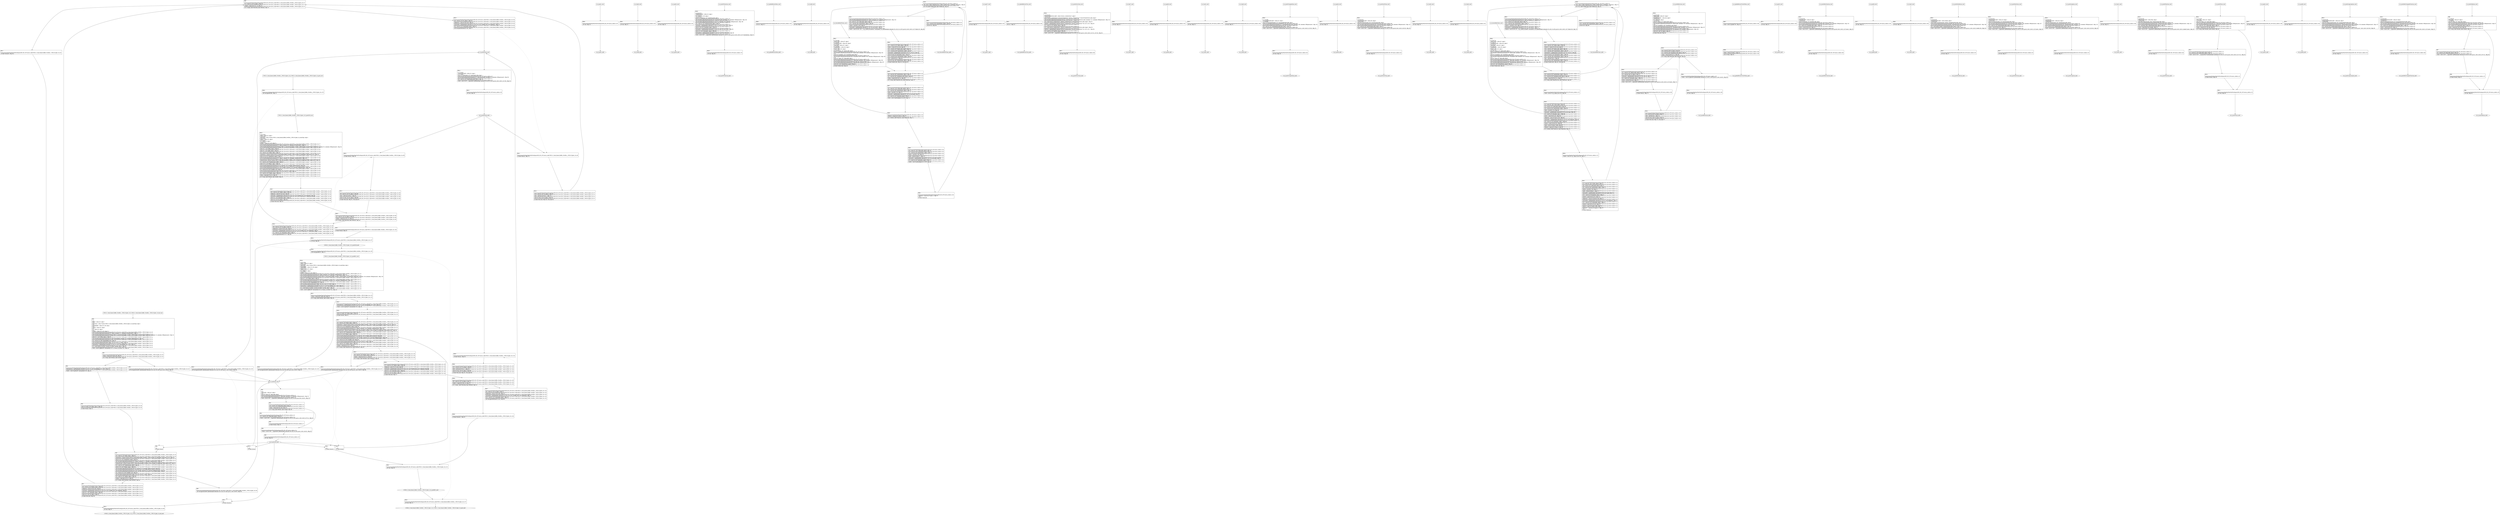 digraph "icfg graph" {
BBCWE121_Stack_Based_Buffer_Overflow__CWE129_fgets_34_ll_CWE121_Stack_Based_Buffer_Overflow__CWE129_fgets_34_bad_end [label="{CWE121_Stack_Based_Buffer_Overflow__CWE129_fgets_34_ll_CWE121_Stack_Based_Buffer_Overflow__CWE129_fgets_34_bad_end}"];
BBio_ll_good1_end [label="{io_ll_good1_end}"];
BBio_ll_bad6_end [label="{io_ll_bad6_end}"];
BBio_ll_good5_end [label="{io_ll_good5_end}"];
BBio_ll_printWcharLine_end [label="{io_ll_printWcharLine_end}"];
BBio_ll_globalReturnsFalse_end [label="{io_ll_globalReturnsFalse_end}"];
BBio_ll_bad8_end [label="{io_ll_bad8_end}"];
BBio_ll_decodeHexWChars_end [label="{io_ll_decodeHexWChars_end}"];
BBio_ll_good7_end [label="{io_ll_good7_end}"];
BBCWE121_Stack_Based_Buffer_Overflow__CWE129_fgets_34_ll_CWE121_Stack_Based_Buffer_Overflow__CWE129_fgets_34_good_end [label="{CWE121_Stack_Based_Buffer_Overflow__CWE129_fgets_34_ll_CWE121_Stack_Based_Buffer_Overflow__CWE129_fgets_34_good_end}"];
BBio_ll_globalReturnsTrue_end [label="{io_ll_globalReturnsTrue_end}"];
BBio_ll_printStructLine_end [label="{io_ll_printStructLine_end}"];
BBio_ll_bad7_end [label="{io_ll_bad7_end}"];
BBio_ll_good6_end [label="{io_ll_good6_end}"];
BBio_ll_bad2_end [label="{io_ll_bad2_end}"];
BBio_ll_bad9_end [label="{io_ll_bad9_end}"];
BBio_ll_printUnsignedLine_end [label="{io_ll_printUnsignedLine_end}"];
BBio_ll_good4_end [label="{io_ll_good4_end}"];
BBio_ll_printSizeTLine_end [label="{io_ll_printSizeTLine_end}"];
BBio_ll_bad5_end [label="{io_ll_bad5_end}"];
BBio_ll_printLine_end [label="{io_ll_printLine_end}"];
BBCWE121_Stack_Based_Buffer_Overflow__CWE129_fgets_34_ll_goodB2G_end [label="{CWE121_Stack_Based_Buffer_Overflow__CWE129_fgets_34_ll_goodB2G_end}"];
BBio_ll_bad4_end [label="{io_ll_bad4_end}"];
BBio_ll_decodeHexChars_end [label="{io_ll_decodeHexChars_end}"];
BBCWE121_Stack_Based_Buffer_Overflow__CWE129_fgets_34_ll_goodG2B_end [label="{CWE121_Stack_Based_Buffer_Overflow__CWE129_fgets_34_ll_goodG2B_end}"];
BBio_ll_printBytesLine_end [label="{io_ll_printBytesLine_end}"];
BBio_ll_globalReturnsTrueOrFalse_end [label="{io_ll_globalReturnsTrueOrFalse_end}"];
BBio_ll_good3_end [label="{io_ll_good3_end}"];
BBio_ll_printHexCharLine_end [label="{io_ll_printHexCharLine_end}"];
BBio_ll_good9_end [label="{io_ll_good9_end}"];
BBio_ll_bad3_end [label="{io_ll_bad3_end}"];
BBio_ll_printDoubleLine_end [label="{io_ll_printDoubleLine_end}"];
BBio_ll_printShortLine_end [label="{io_ll_printShortLine_end}"];
BBio_ll_printLongLine_end [label="{io_ll_printLongLine_end}"];
BBio_ll_bad1_end [label="{io_ll_bad1_end}"];
BBio_ll_printFloatLine_end [label="{io_ll_printFloatLine_end}"];
BBio_ll_printWLine_end [label="{io_ll_printWLine_end}"];
BBio_ll_good2_end [label="{io_ll_good2_end}"];
BBio_ll_printIntLine_end [label="{io_ll_printIntLine_end}"];
BBio_ll_good8_end [label="{io_ll_good8_end}"];
BBio_ll_printLongLongLine_end [label="{io_ll_printLongLongLine_end}"];
BBio_ll_printHexUnsignedCharLine_end [label="{io_ll_printHexUnsignedCharLine_end}"];
BBio_ll_printSinkLine_end [label="{io_ll_printSinkLine_end}"];
BBCWE121_Stack_Based_Buffer_Overflow__CWE129_fgets_34_ll_CWE121_Stack_Based_Buffer_Overflow__CWE129_fgets_34_bad_start [label="{CWE121_Stack_Based_Buffer_Overflow__CWE129_fgets_34_ll_CWE121_Stack_Based_Buffer_Overflow__CWE129_fgets_34_bad_start}", shape=record];
CWE121_Stack_Based_Buffer_Overflow__CWE129_fgets_34_ll_CWE121_Stack_Based_Buffer_Overflow__CWE129_fgets_34_badBB0 [label="{BB0:\l\l/:415\l
  %data = alloca i32, align 4\l
/:415\l
  %myUnion = alloca %union.CWE121_Stack_Based_Buffer_Overflow__CWE129_fgets_34_unionType, align 4\l
/:415\l
  %inputBuffer = alloca [14 x i8], align 1\l
/:415\l
  %data3 = alloca i32, align 4\l
/:415\l
  %i = alloca i32, align 4\l
/:415\l
  %buffer = alloca [10 x i32], align 16\l
/home/raoxue/Desktop/MemVerif/workspace/000_062_587/source_code/CWE121_Stack_Based_Buffer_Overflow__CWE129_fgets_34.c:28\l
  call void @llvm.dbg.declare(metadata i32* %data, metadata !12, metadata !DIExpression()), !dbg !14\l
/home/raoxue/Desktop/MemVerif/workspace/000_062_587/source_code/CWE121_Stack_Based_Buffer_Overflow__CWE129_fgets_34.c:29\l
  call void @llvm.dbg.declare(metadata %union.CWE121_Stack_Based_Buffer_Overflow__CWE129_fgets_34_unionType* %myUnion, metadata !15, metadata !DIExpression()), !dbg !22\l
/home/raoxue/Desktop/MemVerif/workspace/000_062_587/source_code/CWE121_Stack_Based_Buffer_Overflow__CWE129_fgets_34.c:31\l
  store i32 -1, i32* %data, align 4, !dbg !23\l
/home/raoxue/Desktop/MemVerif/workspace/000_062_587/source_code/CWE121_Stack_Based_Buffer_Overflow__CWE129_fgets_34.c:33\l
  call void @llvm.dbg.declare(metadata [14 x i8]* %inputBuffer, metadata !24, metadata !DIExpression()), !dbg !30\l
/home/raoxue/Desktop/MemVerif/workspace/000_062_587/source_code/CWE121_Stack_Based_Buffer_Overflow__CWE129_fgets_34.c:33\l
  %0 = bitcast [14 x i8]* %inputBuffer to i8*, !dbg !30\l
/home/raoxue/Desktop/MemVerif/workspace/000_062_587/source_code/CWE121_Stack_Based_Buffer_Overflow__CWE129_fgets_34.c:33\l
  call void @llvm.memset.p0i8.i64(i8* align 1 %0, i8 0, i64 14, i1 false), !dbg !30\l
/home/raoxue/Desktop/MemVerif/workspace/000_062_587/source_code/CWE121_Stack_Based_Buffer_Overflow__CWE129_fgets_34.c:35\l
  %arraydecay = getelementptr inbounds [14 x i8], [14 x i8]* %inputBuffer, i64 0, i64 0, !dbg !31\l
/home/raoxue/Desktop/MemVerif/workspace/000_062_587/source_code/CWE121_Stack_Based_Buffer_Overflow__CWE129_fgets_34.c:35\l
  %1 = load %struct._IO_FILE*, %struct._IO_FILE** @stdin, align 8, !dbg !33\l
/home/raoxue/Desktop/MemVerif/workspace/000_062_587/source_code/CWE121_Stack_Based_Buffer_Overflow__CWE129_fgets_34.c:35\l
  %call = call i8* @fgets(i8* %arraydecay, i32 14, %struct._IO_FILE* %1), !dbg !34\l
}", shape=record];
CWE121_Stack_Based_Buffer_Overflow__CWE129_fgets_34_ll_CWE121_Stack_Based_Buffer_Overflow__CWE129_fgets_34_badBB0 [label="{BB0:\l\l/:415\l
  %data = alloca i32, align 4\l
/:415\l
  %myUnion = alloca %union.CWE121_Stack_Based_Buffer_Overflow__CWE129_fgets_34_unionType, align 4\l
/:415\l
  %inputBuffer = alloca [14 x i8], align 1\l
/:415\l
  %data3 = alloca i32, align 4\l
/:415\l
  %i = alloca i32, align 4\l
/:415\l
  %buffer = alloca [10 x i32], align 16\l
/home/raoxue/Desktop/MemVerif/workspace/000_062_587/source_code/CWE121_Stack_Based_Buffer_Overflow__CWE129_fgets_34.c:28\l
  call void @llvm.dbg.declare(metadata i32* %data, metadata !12, metadata !DIExpression()), !dbg !14\l
/home/raoxue/Desktop/MemVerif/workspace/000_062_587/source_code/CWE121_Stack_Based_Buffer_Overflow__CWE129_fgets_34.c:29\l
  call void @llvm.dbg.declare(metadata %union.CWE121_Stack_Based_Buffer_Overflow__CWE129_fgets_34_unionType* %myUnion, metadata !15, metadata !DIExpression()), !dbg !22\l
/home/raoxue/Desktop/MemVerif/workspace/000_062_587/source_code/CWE121_Stack_Based_Buffer_Overflow__CWE129_fgets_34.c:31\l
  store i32 -1, i32* %data, align 4, !dbg !23\l
/home/raoxue/Desktop/MemVerif/workspace/000_062_587/source_code/CWE121_Stack_Based_Buffer_Overflow__CWE129_fgets_34.c:33\l
  call void @llvm.dbg.declare(metadata [14 x i8]* %inputBuffer, metadata !24, metadata !DIExpression()), !dbg !30\l
/home/raoxue/Desktop/MemVerif/workspace/000_062_587/source_code/CWE121_Stack_Based_Buffer_Overflow__CWE129_fgets_34.c:33\l
  %0 = bitcast [14 x i8]* %inputBuffer to i8*, !dbg !30\l
/home/raoxue/Desktop/MemVerif/workspace/000_062_587/source_code/CWE121_Stack_Based_Buffer_Overflow__CWE129_fgets_34.c:33\l
  call void @llvm.memset.p0i8.i64(i8* align 1 %0, i8 0, i64 14, i1 false), !dbg !30\l
/home/raoxue/Desktop/MemVerif/workspace/000_062_587/source_code/CWE121_Stack_Based_Buffer_Overflow__CWE129_fgets_34.c:35\l
  %arraydecay = getelementptr inbounds [14 x i8], [14 x i8]* %inputBuffer, i64 0, i64 0, !dbg !31\l
/home/raoxue/Desktop/MemVerif/workspace/000_062_587/source_code/CWE121_Stack_Based_Buffer_Overflow__CWE129_fgets_34.c:35\l
  %1 = load %struct._IO_FILE*, %struct._IO_FILE** @stdin, align 8, !dbg !33\l
/home/raoxue/Desktop/MemVerif/workspace/000_062_587/source_code/CWE121_Stack_Based_Buffer_Overflow__CWE129_fgets_34.c:35\l
  %call = call i8* @fgets(i8* %arraydecay, i32 14, %struct._IO_FILE* %1), !dbg !34\l
}", shape=record];
CWE121_Stack_Based_Buffer_Overflow__CWE129_fgets_34_ll_CWE121_Stack_Based_Buffer_Overflow__CWE129_fgets_34_badBB1 [label="{BB1:\l\l/home/raoxue/Desktop/MemVerif/workspace/000_062_587/source_code/CWE121_Stack_Based_Buffer_Overflow__CWE129_fgets_34.c:35\l
  %cmp = icmp ne i8* %call, null, !dbg !35\l
/home/raoxue/Desktop/MemVerif/workspace/000_062_587/source_code/CWE121_Stack_Based_Buffer_Overflow__CWE129_fgets_34.c:35\l
  br i1 %cmp, label %if.then, label %if.else, !dbg !36\l
}", shape=record];
CWE121_Stack_Based_Buffer_Overflow__CWE129_fgets_34_ll_CWE121_Stack_Based_Buffer_Overflow__CWE129_fgets_34_badBB2 [label="{BB2:\l\l/home/raoxue/Desktop/MemVerif/workspace/000_062_587/source_code/CWE121_Stack_Based_Buffer_Overflow__CWE129_fgets_34.c:38\l
  %arraydecay1 = getelementptr inbounds [14 x i8], [14 x i8]* %inputBuffer, i64 0, i64 0, !dbg !37\l
/home/raoxue/Desktop/MemVerif/workspace/000_062_587/source_code/CWE121_Stack_Based_Buffer_Overflow__CWE129_fgets_34.c:38\l
  %call2 = call i32 @atoi(i8* %arraydecay1) #5, !dbg !39\l
}", shape=record];
CWE121_Stack_Based_Buffer_Overflow__CWE129_fgets_34_ll_CWE121_Stack_Based_Buffer_Overflow__CWE129_fgets_34_badBB2 [label="{BB2:\l\l/home/raoxue/Desktop/MemVerif/workspace/000_062_587/source_code/CWE121_Stack_Based_Buffer_Overflow__CWE129_fgets_34.c:38\l
  %arraydecay1 = getelementptr inbounds [14 x i8], [14 x i8]* %inputBuffer, i64 0, i64 0, !dbg !37\l
/home/raoxue/Desktop/MemVerif/workspace/000_062_587/source_code/CWE121_Stack_Based_Buffer_Overflow__CWE129_fgets_34.c:38\l
  %call2 = call i32 @atoi(i8* %arraydecay1) #5, !dbg !39\l
}", shape=record];
CWE121_Stack_Based_Buffer_Overflow__CWE129_fgets_34_ll_CWE121_Stack_Based_Buffer_Overflow__CWE129_fgets_34_badBB4 [label="{BB4:\l\l/home/raoxue/Desktop/MemVerif/workspace/000_062_587/source_code/CWE121_Stack_Based_Buffer_Overflow__CWE129_fgets_34.c:38\l
  store i32 %call2, i32* %data, align 4, !dbg !40\l
/home/raoxue/Desktop/MemVerif/workspace/000_062_587/source_code/CWE121_Stack_Based_Buffer_Overflow__CWE129_fgets_34.c:39\l
  br label %if.end, !dbg !41\l
}", shape=record];
CWE121_Stack_Based_Buffer_Overflow__CWE129_fgets_34_ll_CWE121_Stack_Based_Buffer_Overflow__CWE129_fgets_34_badBB3 [label="{BB3:\l\l/home/raoxue/Desktop/MemVerif/workspace/000_062_587/source_code/CWE121_Stack_Based_Buffer_Overflow__CWE129_fgets_34.c:42\l
  call void @printLine(i8* getelementptr inbounds ([16 x i8], [16 x i8]* @.str, i64 0, i64 0)), !dbg !42\l
}", shape=record];
CWE121_Stack_Based_Buffer_Overflow__CWE129_fgets_34_ll_CWE121_Stack_Based_Buffer_Overflow__CWE129_fgets_34_badBB3 [label="{BB3:\l\l/home/raoxue/Desktop/MemVerif/workspace/000_062_587/source_code/CWE121_Stack_Based_Buffer_Overflow__CWE129_fgets_34.c:42\l
  call void @printLine(i8* getelementptr inbounds ([16 x i8], [16 x i8]* @.str, i64 0, i64 0)), !dbg !42\l
}", shape=record];
CWE121_Stack_Based_Buffer_Overflow__CWE129_fgets_34_ll_CWE121_Stack_Based_Buffer_Overflow__CWE129_fgets_34_badBB6 [label="{BB6:\l\l/:42\l
  br label %if.end\l
}", shape=record];
CWE121_Stack_Based_Buffer_Overflow__CWE129_fgets_34_ll_CWE121_Stack_Based_Buffer_Overflow__CWE129_fgets_34_badBB5 [label="{BB5:\l\l/home/raoxue/Desktop/MemVerif/workspace/000_062_587/source_code/CWE121_Stack_Based_Buffer_Overflow__CWE129_fgets_34.c:45\l
  %2 = load i32, i32* %data, align 4, !dbg !44\l
/home/raoxue/Desktop/MemVerif/workspace/000_062_587/source_code/CWE121_Stack_Based_Buffer_Overflow__CWE129_fgets_34.c:45\l
  %unionFirst = bitcast %union.CWE121_Stack_Based_Buffer_Overflow__CWE129_fgets_34_unionType* %myUnion to i32*, !dbg !45\l
/home/raoxue/Desktop/MemVerif/workspace/000_062_587/source_code/CWE121_Stack_Based_Buffer_Overflow__CWE129_fgets_34.c:45\l
  store i32 %2, i32* %unionFirst, align 4, !dbg !46\l
/home/raoxue/Desktop/MemVerif/workspace/000_062_587/source_code/CWE121_Stack_Based_Buffer_Overflow__CWE129_fgets_34.c:47\l
  call void @llvm.dbg.declare(metadata i32* %data3, metadata !47, metadata !DIExpression()), !dbg !49\l
/home/raoxue/Desktop/MemVerif/workspace/000_062_587/source_code/CWE121_Stack_Based_Buffer_Overflow__CWE129_fgets_34.c:47\l
  %unionSecond = bitcast %union.CWE121_Stack_Based_Buffer_Overflow__CWE129_fgets_34_unionType* %myUnion to i32*, !dbg !50\l
/home/raoxue/Desktop/MemVerif/workspace/000_062_587/source_code/CWE121_Stack_Based_Buffer_Overflow__CWE129_fgets_34.c:47\l
  %3 = load i32, i32* %unionSecond, align 4, !dbg !50\l
/home/raoxue/Desktop/MemVerif/workspace/000_062_587/source_code/CWE121_Stack_Based_Buffer_Overflow__CWE129_fgets_34.c:47\l
  store i32 %3, i32* %data3, align 4, !dbg !49\l
/home/raoxue/Desktop/MemVerif/workspace/000_062_587/source_code/CWE121_Stack_Based_Buffer_Overflow__CWE129_fgets_34.c:49\l
  call void @llvm.dbg.declare(metadata i32* %i, metadata !51, metadata !DIExpression()), !dbg !53\l
/home/raoxue/Desktop/MemVerif/workspace/000_062_587/source_code/CWE121_Stack_Based_Buffer_Overflow__CWE129_fgets_34.c:50\l
  call void @llvm.dbg.declare(metadata [10 x i32]* %buffer, metadata !54, metadata !DIExpression()), !dbg !58\l
/home/raoxue/Desktop/MemVerif/workspace/000_062_587/source_code/CWE121_Stack_Based_Buffer_Overflow__CWE129_fgets_34.c:50\l
  %4 = bitcast [10 x i32]* %buffer to i8*, !dbg !58\l
/home/raoxue/Desktop/MemVerif/workspace/000_062_587/source_code/CWE121_Stack_Based_Buffer_Overflow__CWE129_fgets_34.c:50\l
  call void @llvm.memset.p0i8.i64(i8* align 16 %4, i8 0, i64 40, i1 false), !dbg !58\l
/home/raoxue/Desktop/MemVerif/workspace/000_062_587/source_code/CWE121_Stack_Based_Buffer_Overflow__CWE129_fgets_34.c:53\l
  %5 = load i32, i32* %data3, align 4, !dbg !59\l
/home/raoxue/Desktop/MemVerif/workspace/000_062_587/source_code/CWE121_Stack_Based_Buffer_Overflow__CWE129_fgets_34.c:53\l
  %cmp4 = icmp sge i32 %5, 0, !dbg !61\l
/home/raoxue/Desktop/MemVerif/workspace/000_062_587/source_code/CWE121_Stack_Based_Buffer_Overflow__CWE129_fgets_34.c:53\l
  br i1 %cmp4, label %if.then5, label %if.else9, !dbg !62\l
}", shape=record];
CWE121_Stack_Based_Buffer_Overflow__CWE129_fgets_34_ll_CWE121_Stack_Based_Buffer_Overflow__CWE129_fgets_34_badBB7 [label="{BB7:\l\l/home/raoxue/Desktop/MemVerif/workspace/000_062_587/source_code/CWE121_Stack_Based_Buffer_Overflow__CWE129_fgets_34.c:55\l
  %6 = load i32, i32* %data3, align 4, !dbg !63\l
/home/raoxue/Desktop/MemVerif/workspace/000_062_587/source_code/CWE121_Stack_Based_Buffer_Overflow__CWE129_fgets_34.c:55\l
  %idxprom = sext i32 %6 to i64, !dbg !65\l
/home/raoxue/Desktop/MemVerif/workspace/000_062_587/source_code/CWE121_Stack_Based_Buffer_Overflow__CWE129_fgets_34.c:55\l
  %arrayidx = getelementptr inbounds [10 x i32], [10 x i32]* %buffer, i64 0, i64 %idxprom, !dbg !65\l
/home/raoxue/Desktop/MemVerif/workspace/000_062_587/source_code/CWE121_Stack_Based_Buffer_Overflow__CWE129_fgets_34.c:55\l
  store i32 1, i32* %arrayidx, align 4, !dbg !66\l
/home/raoxue/Desktop/MemVerif/workspace/000_062_587/source_code/CWE121_Stack_Based_Buffer_Overflow__CWE129_fgets_34.c:57\l
  store i32 0, i32* %i, align 4, !dbg !67\l
/home/raoxue/Desktop/MemVerif/workspace/000_062_587/source_code/CWE121_Stack_Based_Buffer_Overflow__CWE129_fgets_34.c:57\l
  br label %for.cond, !dbg !69\l
}", shape=record];
CWE121_Stack_Based_Buffer_Overflow__CWE129_fgets_34_ll_CWE121_Stack_Based_Buffer_Overflow__CWE129_fgets_34_badBB9 [label="{BB9:\l\l/home/raoxue/Desktop/MemVerif/workspace/000_062_587/source_code/CWE121_Stack_Based_Buffer_Overflow__CWE129_fgets_34.c:57\l
  %7 = load i32, i32* %i, align 4, !dbg !70\l
/home/raoxue/Desktop/MemVerif/workspace/000_062_587/source_code/CWE121_Stack_Based_Buffer_Overflow__CWE129_fgets_34.c:57\l
  %cmp6 = icmp slt i32 %7, 10, !dbg !72\l
/home/raoxue/Desktop/MemVerif/workspace/000_062_587/source_code/CWE121_Stack_Based_Buffer_Overflow__CWE129_fgets_34.c:57\l
  br i1 %cmp6, label %for.body, label %for.end, !dbg !73\l
}", shape=record];
CWE121_Stack_Based_Buffer_Overflow__CWE129_fgets_34_ll_CWE121_Stack_Based_Buffer_Overflow__CWE129_fgets_34_badBB10 [label="{BB10:\l\l/home/raoxue/Desktop/MemVerif/workspace/000_062_587/source_code/CWE121_Stack_Based_Buffer_Overflow__CWE129_fgets_34.c:59\l
  %8 = load i32, i32* %i, align 4, !dbg !74\l
/home/raoxue/Desktop/MemVerif/workspace/000_062_587/source_code/CWE121_Stack_Based_Buffer_Overflow__CWE129_fgets_34.c:59\l
  %idxprom7 = sext i32 %8 to i64, !dbg !76\l
/home/raoxue/Desktop/MemVerif/workspace/000_062_587/source_code/CWE121_Stack_Based_Buffer_Overflow__CWE129_fgets_34.c:59\l
  %arrayidx8 = getelementptr inbounds [10 x i32], [10 x i32]* %buffer, i64 0, i64 %idxprom7, !dbg !76\l
/home/raoxue/Desktop/MemVerif/workspace/000_062_587/source_code/CWE121_Stack_Based_Buffer_Overflow__CWE129_fgets_34.c:59\l
  %9 = load i32, i32* %arrayidx8, align 4, !dbg !76\l
/home/raoxue/Desktop/MemVerif/workspace/000_062_587/source_code/CWE121_Stack_Based_Buffer_Overflow__CWE129_fgets_34.c:59\l
  call void @printIntLine(i32 %9), !dbg !77\l
}", shape=record];
CWE121_Stack_Based_Buffer_Overflow__CWE129_fgets_34_ll_CWE121_Stack_Based_Buffer_Overflow__CWE129_fgets_34_badBB10 [label="{BB10:\l\l/home/raoxue/Desktop/MemVerif/workspace/000_062_587/source_code/CWE121_Stack_Based_Buffer_Overflow__CWE129_fgets_34.c:59\l
  %8 = load i32, i32* %i, align 4, !dbg !74\l
/home/raoxue/Desktop/MemVerif/workspace/000_062_587/source_code/CWE121_Stack_Based_Buffer_Overflow__CWE129_fgets_34.c:59\l
  %idxprom7 = sext i32 %8 to i64, !dbg !76\l
/home/raoxue/Desktop/MemVerif/workspace/000_062_587/source_code/CWE121_Stack_Based_Buffer_Overflow__CWE129_fgets_34.c:59\l
  %arrayidx8 = getelementptr inbounds [10 x i32], [10 x i32]* %buffer, i64 0, i64 %idxprom7, !dbg !76\l
/home/raoxue/Desktop/MemVerif/workspace/000_062_587/source_code/CWE121_Stack_Based_Buffer_Overflow__CWE129_fgets_34.c:59\l
  %9 = load i32, i32* %arrayidx8, align 4, !dbg !76\l
/home/raoxue/Desktop/MemVerif/workspace/000_062_587/source_code/CWE121_Stack_Based_Buffer_Overflow__CWE129_fgets_34.c:59\l
  call void @printIntLine(i32 %9), !dbg !77\l
}", shape=record];
CWE121_Stack_Based_Buffer_Overflow__CWE129_fgets_34_ll_CWE121_Stack_Based_Buffer_Overflow__CWE129_fgets_34_badBB12 [label="{BB12:\l\l/home/raoxue/Desktop/MemVerif/workspace/000_062_587/source_code/CWE121_Stack_Based_Buffer_Overflow__CWE129_fgets_34.c:60\l
  br label %for.inc, !dbg !78\l
}", shape=record];
CWE121_Stack_Based_Buffer_Overflow__CWE129_fgets_34_ll_CWE121_Stack_Based_Buffer_Overflow__CWE129_fgets_34_badBB13 [label="{BB13:\l\l/home/raoxue/Desktop/MemVerif/workspace/000_062_587/source_code/CWE121_Stack_Based_Buffer_Overflow__CWE129_fgets_34.c:57\l
  %10 = load i32, i32* %i, align 4, !dbg !79\l
/home/raoxue/Desktop/MemVerif/workspace/000_062_587/source_code/CWE121_Stack_Based_Buffer_Overflow__CWE129_fgets_34.c:57\l
  %inc = add nsw i32 %10, 1, !dbg !79\l
/home/raoxue/Desktop/MemVerif/workspace/000_062_587/source_code/CWE121_Stack_Based_Buffer_Overflow__CWE129_fgets_34.c:57\l
  store i32 %inc, i32* %i, align 4, !dbg !79\l
/home/raoxue/Desktop/MemVerif/workspace/000_062_587/source_code/CWE121_Stack_Based_Buffer_Overflow__CWE129_fgets_34.c:57\l
  br label %for.cond, !dbg !80, !llvm.loop !81\l
}", shape=record];
CWE121_Stack_Based_Buffer_Overflow__CWE129_fgets_34_ll_CWE121_Stack_Based_Buffer_Overflow__CWE129_fgets_34_badBB11 [label="{BB11:\l\l/home/raoxue/Desktop/MemVerif/workspace/000_062_587/source_code/CWE121_Stack_Based_Buffer_Overflow__CWE129_fgets_34.c:61\l
  br label %if.end10, !dbg !84\l
}", shape=record];
CWE121_Stack_Based_Buffer_Overflow__CWE129_fgets_34_ll_CWE121_Stack_Based_Buffer_Overflow__CWE129_fgets_34_badBB8 [label="{BB8:\l\l/home/raoxue/Desktop/MemVerif/workspace/000_062_587/source_code/CWE121_Stack_Based_Buffer_Overflow__CWE129_fgets_34.c:64\l
  call void @printLine(i8* getelementptr inbounds ([32 x i8], [32 x i8]* @.str.1, i64 0, i64 0)), !dbg !85\l
}", shape=record];
CWE121_Stack_Based_Buffer_Overflow__CWE129_fgets_34_ll_CWE121_Stack_Based_Buffer_Overflow__CWE129_fgets_34_badBB8 [label="{BB8:\l\l/home/raoxue/Desktop/MemVerif/workspace/000_062_587/source_code/CWE121_Stack_Based_Buffer_Overflow__CWE129_fgets_34.c:64\l
  call void @printLine(i8* getelementptr inbounds ([32 x i8], [32 x i8]* @.str.1, i64 0, i64 0)), !dbg !85\l
}", shape=record];
CWE121_Stack_Based_Buffer_Overflow__CWE129_fgets_34_ll_CWE121_Stack_Based_Buffer_Overflow__CWE129_fgets_34_badBB15 [label="{BB15:\l\l/:64\l
  br label %if.end10\l
}", shape=record];
CWE121_Stack_Based_Buffer_Overflow__CWE129_fgets_34_ll_CWE121_Stack_Based_Buffer_Overflow__CWE129_fgets_34_badBB14 [label="{BB14:\l\l/home/raoxue/Desktop/MemVerif/workspace/000_062_587/source_code/CWE121_Stack_Based_Buffer_Overflow__CWE129_fgets_34.c:68\l
  ret void, !dbg !87\l
}", shape=record];
BBio_ll_good1_start [label="{io_ll_good1_start}", shape=record];
io_ll_good1BB69 [label="{BB69:\l\l/home/raoxue/Desktop/MemVerif/workspace/000_062_587/source_code/io.c:187\l
  ret void, !dbg !52\l
}", shape=record];
BBio_ll_bad6_start [label="{io_ll_bad6_start}", shape=record];
io_ll_bad6BB83 [label="{BB83:\l\l/home/raoxue/Desktop/MemVerif/workspace/000_062_587/source_code/io.c:203\l
  ret void, !dbg !52\l
}", shape=record];
BBio_ll_good5_start [label="{io_ll_good5_start}", shape=record];
io_ll_good5BB73 [label="{BB73:\l\l/home/raoxue/Desktop/MemVerif/workspace/000_062_587/source_code/io.c:191\l
  ret void, !dbg !52\l
}", shape=record];
BBio_ll_printWcharLine_start [label="{io_ll_printWcharLine_start}", shape=record];
io_ll_printWcharLineBB28 [label="{BB28:\l\l/:2420435200\l
  %wideChar.addr = alloca i32, align 4\l
/:2420435200\l
  %s = alloca [2 x i32], align 4\l
/:2420435200\l
  store i32 %wideChar, i32* %wideChar.addr, align 4\l
/home/raoxue/Desktop/MemVerif/workspace/000_062_587/source_code/io.c:70\l
  call void @llvm.dbg.declare(metadata i32* %wideChar.addr, metadata !162, metadata !DIExpression()), !dbg !163\l
/home/raoxue/Desktop/MemVerif/workspace/000_062_587/source_code/io.c:74\l
  call void @llvm.dbg.declare(metadata [2 x i32]* %s, metadata !164, metadata !DIExpression()), !dbg !168\l
/home/raoxue/Desktop/MemVerif/workspace/000_062_587/source_code/io.c:75\l
  %0 = load i32, i32* %wideChar.addr, align 4, !dbg !61\l
/home/raoxue/Desktop/MemVerif/workspace/000_062_587/source_code/io.c:75\l
  %arrayidx = getelementptr inbounds [2 x i32], [2 x i32]* %s, i64 0, i64 0, !dbg !62\l
/home/raoxue/Desktop/MemVerif/workspace/000_062_587/source_code/io.c:75\l
  store i32 %0, i32* %arrayidx, align 4, !dbg !63\l
/home/raoxue/Desktop/MemVerif/workspace/000_062_587/source_code/io.c:76\l
  %arrayidx1 = getelementptr inbounds [2 x i32], [2 x i32]* %s, i64 0, i64 1, !dbg !64\l
/home/raoxue/Desktop/MemVerif/workspace/000_062_587/source_code/io.c:76\l
  store i32 0, i32* %arrayidx1, align 4, !dbg !65\l
/home/raoxue/Desktop/MemVerif/workspace/000_062_587/source_code/io.c:77\l
  %arraydecay = getelementptr inbounds [2 x i32], [2 x i32]* %s, i64 0, i64 0, !dbg !66\l
/home/raoxue/Desktop/MemVerif/workspace/000_062_587/source_code/io.c:77\l
  %call = call i32 (i8*, ...) @printf(i8* getelementptr inbounds ([5 x i8], [5 x i8]* @.str.10, i64 0, i64 0), i32* %arraydecay), !dbg !67\l
}", shape=record];
io_ll_printWcharLineBB28 [label="{BB28:\l\l/:2420435200\l
  %wideChar.addr = alloca i32, align 4\l
/:2420435200\l
  %s = alloca [2 x i32], align 4\l
/:2420435200\l
  store i32 %wideChar, i32* %wideChar.addr, align 4\l
/home/raoxue/Desktop/MemVerif/workspace/000_062_587/source_code/io.c:70\l
  call void @llvm.dbg.declare(metadata i32* %wideChar.addr, metadata !162, metadata !DIExpression()), !dbg !163\l
/home/raoxue/Desktop/MemVerif/workspace/000_062_587/source_code/io.c:74\l
  call void @llvm.dbg.declare(metadata [2 x i32]* %s, metadata !164, metadata !DIExpression()), !dbg !168\l
/home/raoxue/Desktop/MemVerif/workspace/000_062_587/source_code/io.c:75\l
  %0 = load i32, i32* %wideChar.addr, align 4, !dbg !61\l
/home/raoxue/Desktop/MemVerif/workspace/000_062_587/source_code/io.c:75\l
  %arrayidx = getelementptr inbounds [2 x i32], [2 x i32]* %s, i64 0, i64 0, !dbg !62\l
/home/raoxue/Desktop/MemVerif/workspace/000_062_587/source_code/io.c:75\l
  store i32 %0, i32* %arrayidx, align 4, !dbg !63\l
/home/raoxue/Desktop/MemVerif/workspace/000_062_587/source_code/io.c:76\l
  %arrayidx1 = getelementptr inbounds [2 x i32], [2 x i32]* %s, i64 0, i64 1, !dbg !64\l
/home/raoxue/Desktop/MemVerif/workspace/000_062_587/source_code/io.c:76\l
  store i32 0, i32* %arrayidx1, align 4, !dbg !65\l
/home/raoxue/Desktop/MemVerif/workspace/000_062_587/source_code/io.c:77\l
  %arraydecay = getelementptr inbounds [2 x i32], [2 x i32]* %s, i64 0, i64 0, !dbg !66\l
/home/raoxue/Desktop/MemVerif/workspace/000_062_587/source_code/io.c:77\l
  %call = call i32 (i8*, ...) @printf(i8* getelementptr inbounds ([5 x i8], [5 x i8]* @.str.10, i64 0, i64 0), i32* %arraydecay), !dbg !67\l
}", shape=record];
io_ll_printWcharLineBB29 [label="{BB29:\l\l/home/raoxue/Desktop/MemVerif/workspace/000_062_587/source_code/io.c:78\l
  ret void, !dbg !68\l
}", shape=record];
BBio_ll_globalReturnsFalse_start [label="{io_ll_globalReturnsFalse_start}", shape=record];
io_ll_globalReturnsFalseBB66 [label="{BB66:\l\l/home/raoxue/Desktop/MemVerif/workspace/000_062_587/source_code/io.c:163\l
  ret i32 0, !dbg !52\l
}", shape=record];
BBio_ll_bad8_start [label="{io_ll_bad8_start}", shape=record];
io_ll_bad8BB85 [label="{BB85:\l\l/home/raoxue/Desktop/MemVerif/workspace/000_062_587/source_code/io.c:205\l
  ret void, !dbg !52\l
}", shape=record];
BBio_ll_decodeHexWChars_start [label="{io_ll_decodeHexWChars_start}", shape=record];
io_ll_decodeHexWCharsBB55 [label="{BB55:\l\l/:117541448\l
  %bytes.addr = alloca i8*, align 8\l
/:117541448\l
  %numBytes.addr = alloca i64, align 8\l
/:117541448\l
  %hex.addr = alloca i32*, align 8\l
/:117541448\l
  %numWritten = alloca i64, align 8\l
/:117541448\l
  %byte = alloca i32, align 4\l
/:117541448\l
  store i8* %bytes, i8** %bytes.addr, align 8\l
/home/raoxue/Desktop/MemVerif/workspace/000_062_587/source_code/io.c:135\l
  call void @llvm.dbg.declare(metadata i8** %bytes.addr, metadata !290, metadata !DIExpression()), !dbg !291\l
/:135\l
  store i64 %numBytes, i64* %numBytes.addr, align 8\l
/home/raoxue/Desktop/MemVerif/workspace/000_062_587/source_code/io.c:135\l
  call void @llvm.dbg.declare(metadata i64* %numBytes.addr, metadata !292, metadata !DIExpression()), !dbg !293\l
/:135\l
  store i32* %hex, i32** %hex.addr, align 8\l
/home/raoxue/Desktop/MemVerif/workspace/000_062_587/source_code/io.c:135\l
  call void @llvm.dbg.declare(metadata i32** %hex.addr, metadata !294, metadata !DIExpression()), !dbg !295\l
/home/raoxue/Desktop/MemVerif/workspace/000_062_587/source_code/io.c:137\l
  call void @llvm.dbg.declare(metadata i64* %numWritten, metadata !296, metadata !DIExpression()), !dbg !297\l
/home/raoxue/Desktop/MemVerif/workspace/000_062_587/source_code/io.c:137\l
  store i64 0, i64* %numWritten, align 8, !dbg !65\l
/home/raoxue/Desktop/MemVerif/workspace/000_062_587/source_code/io.c:143\l
  br label %while.cond, !dbg !66\l
}", shape=record];
io_ll_decodeHexWCharsBB56 [label="{BB56:\l\l/home/raoxue/Desktop/MemVerif/workspace/000_062_587/source_code/io.c:143\l
  %0 = load i64, i64* %numWritten, align 8, !dbg !67\l
/home/raoxue/Desktop/MemVerif/workspace/000_062_587/source_code/io.c:143\l
  %1 = load i64, i64* %numBytes.addr, align 8, !dbg !68\l
/home/raoxue/Desktop/MemVerif/workspace/000_062_587/source_code/io.c:143\l
  %cmp = icmp ult i64 %0, %1, !dbg !69\l
/home/raoxue/Desktop/MemVerif/workspace/000_062_587/source_code/io.c:143\l
  br i1 %cmp, label %land.lhs.true, label %land.end, !dbg !70\l
}", shape=record];
io_ll_decodeHexWCharsBB57 [label="{BB57:\l\l/home/raoxue/Desktop/MemVerif/workspace/000_062_587/source_code/io.c:143\l
  %2 = load i32*, i32** %hex.addr, align 8, !dbg !71\l
/home/raoxue/Desktop/MemVerif/workspace/000_062_587/source_code/io.c:143\l
  %3 = load i64, i64* %numWritten, align 8, !dbg !72\l
/home/raoxue/Desktop/MemVerif/workspace/000_062_587/source_code/io.c:143\l
  %mul = mul i64 2, %3, !dbg !73\l
/home/raoxue/Desktop/MemVerif/workspace/000_062_587/source_code/io.c:143\l
  %arrayidx = getelementptr inbounds i32, i32* %2, i64 %mul, !dbg !71\l
/home/raoxue/Desktop/MemVerif/workspace/000_062_587/source_code/io.c:143\l
  %4 = load i32, i32* %arrayidx, align 4, !dbg !71\l
/home/raoxue/Desktop/MemVerif/workspace/000_062_587/source_code/io.c:143\l
  %call = call i32 @iswxdigit(i32 %4) #5, !dbg !74\l
}", shape=record];
io_ll_decodeHexWCharsBB57 [label="{BB57:\l\l/home/raoxue/Desktop/MemVerif/workspace/000_062_587/source_code/io.c:143\l
  %2 = load i32*, i32** %hex.addr, align 8, !dbg !71\l
/home/raoxue/Desktop/MemVerif/workspace/000_062_587/source_code/io.c:143\l
  %3 = load i64, i64* %numWritten, align 8, !dbg !72\l
/home/raoxue/Desktop/MemVerif/workspace/000_062_587/source_code/io.c:143\l
  %mul = mul i64 2, %3, !dbg !73\l
/home/raoxue/Desktop/MemVerif/workspace/000_062_587/source_code/io.c:143\l
  %arrayidx = getelementptr inbounds i32, i32* %2, i64 %mul, !dbg !71\l
/home/raoxue/Desktop/MemVerif/workspace/000_062_587/source_code/io.c:143\l
  %4 = load i32, i32* %arrayidx, align 4, !dbg !71\l
/home/raoxue/Desktop/MemVerif/workspace/000_062_587/source_code/io.c:143\l
  %call = call i32 @iswxdigit(i32 %4) #5, !dbg !74\l
}", shape=record];
io_ll_decodeHexWCharsBB59 [label="{BB59:\l\l/home/raoxue/Desktop/MemVerif/workspace/000_062_587/source_code/io.c:143\l
  %tobool = icmp ne i32 %call, 0, !dbg !74\l
/home/raoxue/Desktop/MemVerif/workspace/000_062_587/source_code/io.c:143\l
  br i1 %tobool, label %land.rhs, label %land.end, !dbg !75\l
}", shape=record];
io_ll_decodeHexWCharsBB60 [label="{BB60:\l\l/home/raoxue/Desktop/MemVerif/workspace/000_062_587/source_code/io.c:143\l
  %5 = load i32*, i32** %hex.addr, align 8, !dbg !76\l
/home/raoxue/Desktop/MemVerif/workspace/000_062_587/source_code/io.c:143\l
  %6 = load i64, i64* %numWritten, align 8, !dbg !77\l
/home/raoxue/Desktop/MemVerif/workspace/000_062_587/source_code/io.c:143\l
  %mul1 = mul i64 2, %6, !dbg !78\l
/home/raoxue/Desktop/MemVerif/workspace/000_062_587/source_code/io.c:143\l
  %add = add i64 %mul1, 1, !dbg !79\l
/home/raoxue/Desktop/MemVerif/workspace/000_062_587/source_code/io.c:143\l
  %arrayidx2 = getelementptr inbounds i32, i32* %5, i64 %add, !dbg !76\l
/home/raoxue/Desktop/MemVerif/workspace/000_062_587/source_code/io.c:143\l
  %7 = load i32, i32* %arrayidx2, align 4, !dbg !76\l
/home/raoxue/Desktop/MemVerif/workspace/000_062_587/source_code/io.c:143\l
  %call3 = call i32 @iswxdigit(i32 %7) #5, !dbg !80\l
}", shape=record];
io_ll_decodeHexWCharsBB60 [label="{BB60:\l\l/home/raoxue/Desktop/MemVerif/workspace/000_062_587/source_code/io.c:143\l
  %5 = load i32*, i32** %hex.addr, align 8, !dbg !76\l
/home/raoxue/Desktop/MemVerif/workspace/000_062_587/source_code/io.c:143\l
  %6 = load i64, i64* %numWritten, align 8, !dbg !77\l
/home/raoxue/Desktop/MemVerif/workspace/000_062_587/source_code/io.c:143\l
  %mul1 = mul i64 2, %6, !dbg !78\l
/home/raoxue/Desktop/MemVerif/workspace/000_062_587/source_code/io.c:143\l
  %add = add i64 %mul1, 1, !dbg !79\l
/home/raoxue/Desktop/MemVerif/workspace/000_062_587/source_code/io.c:143\l
  %arrayidx2 = getelementptr inbounds i32, i32* %5, i64 %add, !dbg !76\l
/home/raoxue/Desktop/MemVerif/workspace/000_062_587/source_code/io.c:143\l
  %7 = load i32, i32* %arrayidx2, align 4, !dbg !76\l
/home/raoxue/Desktop/MemVerif/workspace/000_062_587/source_code/io.c:143\l
  %call3 = call i32 @iswxdigit(i32 %7) #5, !dbg !80\l
}", shape=record];
io_ll_decodeHexWCharsBB61 [label="{BB61:\l\l/home/raoxue/Desktop/MemVerif/workspace/000_062_587/source_code/io.c:143\l
  %tobool4 = icmp ne i32 %call3, 0, !dbg !75\l
/:143\l
  br label %land.end\l
}", shape=record];
io_ll_decodeHexWCharsBB58 [label="{BB58:\l\l/home/raoxue/Desktop/MemVerif/workspace/000_062_587/source_code/io.c:0\l
  %8 = phi i1 [ false, %land.lhs.true ], [ false, %while.cond ], [ %tobool4, %land.rhs ], !dbg !81\l
/home/raoxue/Desktop/MemVerif/workspace/000_062_587/source_code/io.c:143\l
  br i1 %8, label %while.body, label %while.end, !dbg !66\l
}", shape=record];
io_ll_decodeHexWCharsBB62 [label="{BB62:\l\l/home/raoxue/Desktop/MemVerif/workspace/000_062_587/source_code/io.c:145\l
  call void @llvm.dbg.declare(metadata i32* %byte, metadata !314, metadata !DIExpression()), !dbg !316\l
/home/raoxue/Desktop/MemVerif/workspace/000_062_587/source_code/io.c:146\l
  %9 = load i32*, i32** %hex.addr, align 8, !dbg !85\l
/home/raoxue/Desktop/MemVerif/workspace/000_062_587/source_code/io.c:146\l
  %10 = load i64, i64* %numWritten, align 8, !dbg !86\l
/home/raoxue/Desktop/MemVerif/workspace/000_062_587/source_code/io.c:146\l
  %mul5 = mul i64 2, %10, !dbg !87\l
/home/raoxue/Desktop/MemVerif/workspace/000_062_587/source_code/io.c:146\l
  %arrayidx6 = getelementptr inbounds i32, i32* %9, i64 %mul5, !dbg !85\l
/home/raoxue/Desktop/MemVerif/workspace/000_062_587/source_code/io.c:146\l
  %call7 = call i32 (i32*, i32*, ...) @__isoc99_swscanf(i32* %arrayidx6, i32* getelementptr inbounds ([5 x i32], [5 x i32]* @.str.16, i64 0, i64 0), i32* %byte) #5, !dbg !88\l
}", shape=record];
io_ll_decodeHexWCharsBB62 [label="{BB62:\l\l/home/raoxue/Desktop/MemVerif/workspace/000_062_587/source_code/io.c:145\l
  call void @llvm.dbg.declare(metadata i32* %byte, metadata !314, metadata !DIExpression()), !dbg !316\l
/home/raoxue/Desktop/MemVerif/workspace/000_062_587/source_code/io.c:146\l
  %9 = load i32*, i32** %hex.addr, align 8, !dbg !85\l
/home/raoxue/Desktop/MemVerif/workspace/000_062_587/source_code/io.c:146\l
  %10 = load i64, i64* %numWritten, align 8, !dbg !86\l
/home/raoxue/Desktop/MemVerif/workspace/000_062_587/source_code/io.c:146\l
  %mul5 = mul i64 2, %10, !dbg !87\l
/home/raoxue/Desktop/MemVerif/workspace/000_062_587/source_code/io.c:146\l
  %arrayidx6 = getelementptr inbounds i32, i32* %9, i64 %mul5, !dbg !85\l
/home/raoxue/Desktop/MemVerif/workspace/000_062_587/source_code/io.c:146\l
  %call7 = call i32 (i32*, i32*, ...) @__isoc99_swscanf(i32* %arrayidx6, i32* getelementptr inbounds ([5 x i32], [5 x i32]* @.str.16, i64 0, i64 0), i32* %byte) #5, !dbg !88\l
}", shape=record];
io_ll_decodeHexWCharsBB64 [label="{BB64:\l\l/home/raoxue/Desktop/MemVerif/workspace/000_062_587/source_code/io.c:147\l
  %11 = load i32, i32* %byte, align 4, !dbg !89\l
/home/raoxue/Desktop/MemVerif/workspace/000_062_587/source_code/io.c:147\l
  %conv = trunc i32 %11 to i8, !dbg !90\l
/home/raoxue/Desktop/MemVerif/workspace/000_062_587/source_code/io.c:147\l
  %12 = load i8*, i8** %bytes.addr, align 8, !dbg !91\l
/home/raoxue/Desktop/MemVerif/workspace/000_062_587/source_code/io.c:147\l
  %13 = load i64, i64* %numWritten, align 8, !dbg !92\l
/home/raoxue/Desktop/MemVerif/workspace/000_062_587/source_code/io.c:147\l
  %arrayidx8 = getelementptr inbounds i8, i8* %12, i64 %13, !dbg !91\l
/home/raoxue/Desktop/MemVerif/workspace/000_062_587/source_code/io.c:147\l
  store i8 %conv, i8* %arrayidx8, align 1, !dbg !93\l
/home/raoxue/Desktop/MemVerif/workspace/000_062_587/source_code/io.c:148\l
  %14 = load i64, i64* %numWritten, align 8, !dbg !94\l
/home/raoxue/Desktop/MemVerif/workspace/000_062_587/source_code/io.c:148\l
  %inc = add i64 %14, 1, !dbg !94\l
/home/raoxue/Desktop/MemVerif/workspace/000_062_587/source_code/io.c:148\l
  store i64 %inc, i64* %numWritten, align 8, !dbg !94\l
/home/raoxue/Desktop/MemVerif/workspace/000_062_587/source_code/io.c:143\l
  br label %while.cond, !dbg !66, !llvm.loop !95\l
}", shape=record];
io_ll_decodeHexWCharsBB63 [label="{BB63:\l\l/home/raoxue/Desktop/MemVerif/workspace/000_062_587/source_code/io.c:151\l
  %15 = load i64, i64* %numWritten, align 8, !dbg !98\l
/home/raoxue/Desktop/MemVerif/workspace/000_062_587/source_code/io.c:151\l
  ret i64 %15, !dbg !99\l
}", shape=record];
BBio_ll_good7_start [label="{io_ll_good7_start}", shape=record];
io_ll_good7BB75 [label="{BB75:\l\l/home/raoxue/Desktop/MemVerif/workspace/000_062_587/source_code/io.c:193\l
  ret void, !dbg !52\l
}", shape=record];
BBCWE121_Stack_Based_Buffer_Overflow__CWE129_fgets_34_ll_CWE121_Stack_Based_Buffer_Overflow__CWE129_fgets_34_good_start [label="{CWE121_Stack_Based_Buffer_Overflow__CWE129_fgets_34_ll_CWE121_Stack_Based_Buffer_Overflow__CWE129_fgets_34_good_start}", shape=record];
CWE121_Stack_Based_Buffer_Overflow__CWE129_fgets_34_ll_CWE121_Stack_Based_Buffer_Overflow__CWE129_fgets_34_goodBB43 [label="{BB43:\l\l/home/raoxue/Desktop/MemVerif/workspace/000_062_587/source_code/CWE121_Stack_Based_Buffer_Overflow__CWE129_fgets_34.c:155\l
  call void @goodG2B(), !dbg !12\l
}", shape=record];
CWE121_Stack_Based_Buffer_Overflow__CWE129_fgets_34_ll_CWE121_Stack_Based_Buffer_Overflow__CWE129_fgets_34_goodBB43 [label="{BB43:\l\l/home/raoxue/Desktop/MemVerif/workspace/000_062_587/source_code/CWE121_Stack_Based_Buffer_Overflow__CWE129_fgets_34.c:155\l
  call void @goodG2B(), !dbg !12\l
}", shape=record];
CWE121_Stack_Based_Buffer_Overflow__CWE129_fgets_34_ll_CWE121_Stack_Based_Buffer_Overflow__CWE129_fgets_34_goodBB44 [label="{BB44:\l\l/home/raoxue/Desktop/MemVerif/workspace/000_062_587/source_code/CWE121_Stack_Based_Buffer_Overflow__CWE129_fgets_34.c:156\l
  call void @goodB2G(), !dbg !13\l
}", shape=record];
CWE121_Stack_Based_Buffer_Overflow__CWE129_fgets_34_ll_CWE121_Stack_Based_Buffer_Overflow__CWE129_fgets_34_goodBB44 [label="{BB44:\l\l/home/raoxue/Desktop/MemVerif/workspace/000_062_587/source_code/CWE121_Stack_Based_Buffer_Overflow__CWE129_fgets_34.c:156\l
  call void @goodB2G(), !dbg !13\l
}", shape=record];
CWE121_Stack_Based_Buffer_Overflow__CWE129_fgets_34_ll_CWE121_Stack_Based_Buffer_Overflow__CWE129_fgets_34_goodBB45 [label="{BB45:\l\l/home/raoxue/Desktop/MemVerif/workspace/000_062_587/source_code/CWE121_Stack_Based_Buffer_Overflow__CWE129_fgets_34.c:157\l
  ret void, !dbg !14\l
}", shape=record];
BBio_ll_globalReturnsTrue_start [label="{io_ll_globalReturnsTrue_start}", shape=record];
io_ll_globalReturnsTrueBB65 [label="{BB65:\l\l/home/raoxue/Desktop/MemVerif/workspace/000_062_587/source_code/io.c:158\l
  ret i32 1, !dbg !52\l
}", shape=record];
BBio_ll_printStructLine_start [label="{io_ll_printStructLine_start}", shape=record];
io_ll_printStructLineBB36 [label="{BB36:\l\l/:2420435200\l
  %structTwoIntsStruct.addr = alloca %struct._twoIntsStruct*, align 8\l
/:2420435200\l
  store %struct._twoIntsStruct* %structTwoIntsStruct, %struct._twoIntsStruct** %structTwoIntsStruct.addr, align 8\l
/home/raoxue/Desktop/MemVerif/workspace/000_062_587/source_code/io.c:95\l
  call void @llvm.dbg.declare(metadata %struct._twoIntsStruct** %structTwoIntsStruct.addr, metadata !212, metadata !DIExpression()), !dbg !213\l
/home/raoxue/Desktop/MemVerif/workspace/000_062_587/source_code/io.c:97\l
  %0 = load %struct._twoIntsStruct*, %struct._twoIntsStruct** %structTwoIntsStruct.addr, align 8, !dbg !61\l
/home/raoxue/Desktop/MemVerif/workspace/000_062_587/source_code/io.c:97\l
  %intOne = getelementptr inbounds %struct._twoIntsStruct, %struct._twoIntsStruct* %0, i32 0, i32 0, !dbg !62\l
/home/raoxue/Desktop/MemVerif/workspace/000_062_587/source_code/io.c:97\l
  %1 = load i32, i32* %intOne, align 4, !dbg !62\l
/home/raoxue/Desktop/MemVerif/workspace/000_062_587/source_code/io.c:97\l
  %2 = load %struct._twoIntsStruct*, %struct._twoIntsStruct** %structTwoIntsStruct.addr, align 8, !dbg !63\l
/home/raoxue/Desktop/MemVerif/workspace/000_062_587/source_code/io.c:97\l
  %intTwo = getelementptr inbounds %struct._twoIntsStruct, %struct._twoIntsStruct* %2, i32 0, i32 1, !dbg !64\l
/home/raoxue/Desktop/MemVerif/workspace/000_062_587/source_code/io.c:97\l
  %3 = load i32, i32* %intTwo, align 4, !dbg !64\l
/home/raoxue/Desktop/MemVerif/workspace/000_062_587/source_code/io.c:97\l
  %call = call i32 (i8*, ...) @printf(i8* getelementptr inbounds ([10 x i8], [10 x i8]* @.str.13, i64 0, i64 0), i32 %1, i32 %3), !dbg !65\l
}", shape=record];
io_ll_printStructLineBB36 [label="{BB36:\l\l/:2420435200\l
  %structTwoIntsStruct.addr = alloca %struct._twoIntsStruct*, align 8\l
/:2420435200\l
  store %struct._twoIntsStruct* %structTwoIntsStruct, %struct._twoIntsStruct** %structTwoIntsStruct.addr, align 8\l
/home/raoxue/Desktop/MemVerif/workspace/000_062_587/source_code/io.c:95\l
  call void @llvm.dbg.declare(metadata %struct._twoIntsStruct** %structTwoIntsStruct.addr, metadata !212, metadata !DIExpression()), !dbg !213\l
/home/raoxue/Desktop/MemVerif/workspace/000_062_587/source_code/io.c:97\l
  %0 = load %struct._twoIntsStruct*, %struct._twoIntsStruct** %structTwoIntsStruct.addr, align 8, !dbg !61\l
/home/raoxue/Desktop/MemVerif/workspace/000_062_587/source_code/io.c:97\l
  %intOne = getelementptr inbounds %struct._twoIntsStruct, %struct._twoIntsStruct* %0, i32 0, i32 0, !dbg !62\l
/home/raoxue/Desktop/MemVerif/workspace/000_062_587/source_code/io.c:97\l
  %1 = load i32, i32* %intOne, align 4, !dbg !62\l
/home/raoxue/Desktop/MemVerif/workspace/000_062_587/source_code/io.c:97\l
  %2 = load %struct._twoIntsStruct*, %struct._twoIntsStruct** %structTwoIntsStruct.addr, align 8, !dbg !63\l
/home/raoxue/Desktop/MemVerif/workspace/000_062_587/source_code/io.c:97\l
  %intTwo = getelementptr inbounds %struct._twoIntsStruct, %struct._twoIntsStruct* %2, i32 0, i32 1, !dbg !64\l
/home/raoxue/Desktop/MemVerif/workspace/000_062_587/source_code/io.c:97\l
  %3 = load i32, i32* %intTwo, align 4, !dbg !64\l
/home/raoxue/Desktop/MemVerif/workspace/000_062_587/source_code/io.c:97\l
  %call = call i32 (i8*, ...) @printf(i8* getelementptr inbounds ([10 x i8], [10 x i8]* @.str.13, i64 0, i64 0), i32 %1, i32 %3), !dbg !65\l
}", shape=record];
io_ll_printStructLineBB37 [label="{BB37:\l\l/home/raoxue/Desktop/MemVerif/workspace/000_062_587/source_code/io.c:98\l
  ret void, !dbg !66\l
}", shape=record];
BBio_ll_bad7_start [label="{io_ll_bad7_start}", shape=record];
io_ll_bad7BB84 [label="{BB84:\l\l/home/raoxue/Desktop/MemVerif/workspace/000_062_587/source_code/io.c:204\l
  ret void, !dbg !52\l
}", shape=record];
BBio_ll_good6_start [label="{io_ll_good6_start}", shape=record];
io_ll_good6BB74 [label="{BB74:\l\l/home/raoxue/Desktop/MemVerif/workspace/000_062_587/source_code/io.c:192\l
  ret void, !dbg !52\l
}", shape=record];
BBio_ll_bad2_start [label="{io_ll_bad2_start}", shape=record];
io_ll_bad2BB79 [label="{BB79:\l\l/home/raoxue/Desktop/MemVerif/workspace/000_062_587/source_code/io.c:199\l
  ret void, !dbg !52\l
}", shape=record];
BBio_ll_bad9_start [label="{io_ll_bad9_start}", shape=record];
io_ll_bad9BB86 [label="{BB86:\l\l/home/raoxue/Desktop/MemVerif/workspace/000_062_587/source_code/io.c:206\l
  ret void, !dbg !52\l
}", shape=record];
BBio_ll_printUnsignedLine_start [label="{io_ll_printUnsignedLine_start}", shape=record];
io_ll_printUnsignedLineBB30 [label="{BB30:\l\l/:117702488\l
  %unsignedNumber.addr = alloca i32, align 4\l
/:117702488\l
  store i32 %unsignedNumber, i32* %unsignedNumber.addr, align 4\l
/home/raoxue/Desktop/MemVerif/workspace/000_062_587/source_code/io.c:80\l
  call void @llvm.dbg.declare(metadata i32* %unsignedNumber.addr, metadata !180, metadata !DIExpression()), !dbg !181\l
/home/raoxue/Desktop/MemVerif/workspace/000_062_587/source_code/io.c:82\l
  %0 = load i32, i32* %unsignedNumber.addr, align 4, !dbg !54\l
/home/raoxue/Desktop/MemVerif/workspace/000_062_587/source_code/io.c:82\l
  %call = call i32 (i8*, ...) @printf(i8* getelementptr inbounds ([4 x i8], [4 x i8]* @.str.11, i64 0, i64 0), i32 %0), !dbg !55\l
}", shape=record];
io_ll_printUnsignedLineBB30 [label="{BB30:\l\l/:117702488\l
  %unsignedNumber.addr = alloca i32, align 4\l
/:117702488\l
  store i32 %unsignedNumber, i32* %unsignedNumber.addr, align 4\l
/home/raoxue/Desktop/MemVerif/workspace/000_062_587/source_code/io.c:80\l
  call void @llvm.dbg.declare(metadata i32* %unsignedNumber.addr, metadata !180, metadata !DIExpression()), !dbg !181\l
/home/raoxue/Desktop/MemVerif/workspace/000_062_587/source_code/io.c:82\l
  %0 = load i32, i32* %unsignedNumber.addr, align 4, !dbg !54\l
/home/raoxue/Desktop/MemVerif/workspace/000_062_587/source_code/io.c:82\l
  %call = call i32 (i8*, ...) @printf(i8* getelementptr inbounds ([4 x i8], [4 x i8]* @.str.11, i64 0, i64 0), i32 %0), !dbg !55\l
}", shape=record];
io_ll_printUnsignedLineBB31 [label="{BB31:\l\l/home/raoxue/Desktop/MemVerif/workspace/000_062_587/source_code/io.c:83\l
  ret void, !dbg !56\l
}", shape=record];
BBio_ll_good4_start [label="{io_ll_good4_start}", shape=record];
io_ll_good4BB72 [label="{BB72:\l\l/home/raoxue/Desktop/MemVerif/workspace/000_062_587/source_code/io.c:190\l
  ret void, !dbg !52\l
}", shape=record];
BBio_ll_printSizeTLine_start [label="{io_ll_printSizeTLine_start}", shape=record];
io_ll_printSizeTLineBB24 [label="{BB24:\l\l/:2420435200\l
  %sizeTNumber.addr = alloca i64, align 8\l
/:2420435200\l
  store i64 %sizeTNumber, i64* %sizeTNumber.addr, align 8\l
/home/raoxue/Desktop/MemVerif/workspace/000_062_587/source_code/io.c:60\l
  call void @llvm.dbg.declare(metadata i64* %sizeTNumber.addr, metadata !146, metadata !DIExpression()), !dbg !147\l
/home/raoxue/Desktop/MemVerif/workspace/000_062_587/source_code/io.c:62\l
  %0 = load i64, i64* %sizeTNumber.addr, align 8, !dbg !57\l
/home/raoxue/Desktop/MemVerif/workspace/000_062_587/source_code/io.c:62\l
  %call = call i32 (i8*, ...) @printf(i8* getelementptr inbounds ([5 x i8], [5 x i8]* @.str.8, i64 0, i64 0), i64 %0), !dbg !58\l
}", shape=record];
io_ll_printSizeTLineBB24 [label="{BB24:\l\l/:2420435200\l
  %sizeTNumber.addr = alloca i64, align 8\l
/:2420435200\l
  store i64 %sizeTNumber, i64* %sizeTNumber.addr, align 8\l
/home/raoxue/Desktop/MemVerif/workspace/000_062_587/source_code/io.c:60\l
  call void @llvm.dbg.declare(metadata i64* %sizeTNumber.addr, metadata !146, metadata !DIExpression()), !dbg !147\l
/home/raoxue/Desktop/MemVerif/workspace/000_062_587/source_code/io.c:62\l
  %0 = load i64, i64* %sizeTNumber.addr, align 8, !dbg !57\l
/home/raoxue/Desktop/MemVerif/workspace/000_062_587/source_code/io.c:62\l
  %call = call i32 (i8*, ...) @printf(i8* getelementptr inbounds ([5 x i8], [5 x i8]* @.str.8, i64 0, i64 0), i64 %0), !dbg !58\l
}", shape=record];
io_ll_printSizeTLineBB25 [label="{BB25:\l\l/home/raoxue/Desktop/MemVerif/workspace/000_062_587/source_code/io.c:63\l
  ret void, !dbg !59\l
}", shape=record];
BBio_ll_bad5_start [label="{io_ll_bad5_start}", shape=record];
io_ll_bad5BB82 [label="{BB82:\l\l/home/raoxue/Desktop/MemVerif/workspace/000_062_587/source_code/io.c:202\l
  ret void, !dbg !52\l
}", shape=record];
BBio_ll_printLine_start [label="{io_ll_printLine_start}", shape=record];
io_ll_printLineBB0 [label="{BB0:\l\l/:415\l
  %line.addr = alloca i8*, align 8\l
/:415\l
  store i8* %line, i8** %line.addr, align 8\l
/home/raoxue/Desktop/MemVerif/workspace/000_062_587/source_code/io.c:11\l
  call void @llvm.dbg.declare(metadata i8** %line.addr, metadata !52, metadata !DIExpression()), !dbg !53\l
/home/raoxue/Desktop/MemVerif/workspace/000_062_587/source_code/io.c:13\l
  %call = call i32 (i8*, ...) @printf(i8* getelementptr inbounds ([9 x i8], [9 x i8]* @.str, i64 0, i64 0)), !dbg !54\l
}", shape=record];
io_ll_printLineBB0 [label="{BB0:\l\l/:415\l
  %line.addr = alloca i8*, align 8\l
/:415\l
  store i8* %line, i8** %line.addr, align 8\l
/home/raoxue/Desktop/MemVerif/workspace/000_062_587/source_code/io.c:11\l
  call void @llvm.dbg.declare(metadata i8** %line.addr, metadata !52, metadata !DIExpression()), !dbg !53\l
/home/raoxue/Desktop/MemVerif/workspace/000_062_587/source_code/io.c:13\l
  %call = call i32 (i8*, ...) @printf(i8* getelementptr inbounds ([9 x i8], [9 x i8]* @.str, i64 0, i64 0)), !dbg !54\l
}", shape=record];
io_ll_printLineBB1 [label="{BB1:\l\l/home/raoxue/Desktop/MemVerif/workspace/000_062_587/source_code/io.c:14\l
  %0 = load i8*, i8** %line.addr, align 8, !dbg !55\l
/home/raoxue/Desktop/MemVerif/workspace/000_062_587/source_code/io.c:14\l
  %cmp = icmp ne i8* %0, null, !dbg !57\l
/home/raoxue/Desktop/MemVerif/workspace/000_062_587/source_code/io.c:14\l
  br i1 %cmp, label %if.then, label %if.end, !dbg !58\l
}", shape=record];
io_ll_printLineBB2 [label="{BB2:\l\l/home/raoxue/Desktop/MemVerif/workspace/000_062_587/source_code/io.c:16\l
  %1 = load i8*, i8** %line.addr, align 8, !dbg !59\l
/home/raoxue/Desktop/MemVerif/workspace/000_062_587/source_code/io.c:16\l
  %call1 = call i32 (i8*, ...) @printf(i8* getelementptr inbounds ([4 x i8], [4 x i8]* @.str.1, i64 0, i64 0), i8* %1), !dbg !61\l
}", shape=record];
io_ll_printLineBB2 [label="{BB2:\l\l/home/raoxue/Desktop/MemVerif/workspace/000_062_587/source_code/io.c:16\l
  %1 = load i8*, i8** %line.addr, align 8, !dbg !59\l
/home/raoxue/Desktop/MemVerif/workspace/000_062_587/source_code/io.c:16\l
  %call1 = call i32 (i8*, ...) @printf(i8* getelementptr inbounds ([4 x i8], [4 x i8]* @.str.1, i64 0, i64 0), i8* %1), !dbg !61\l
}", shape=record];
io_ll_printLineBB4 [label="{BB4:\l\l/home/raoxue/Desktop/MemVerif/workspace/000_062_587/source_code/io.c:17\l
  br label %if.end, !dbg !62\l
}", shape=record];
io_ll_printLineBB3 [label="{BB3:\l\l/home/raoxue/Desktop/MemVerif/workspace/000_062_587/source_code/io.c:18\l
  %call2 = call i32 (i8*, ...) @printf(i8* getelementptr inbounds ([9 x i8], [9 x i8]* @.str.2, i64 0, i64 0)), !dbg !63\l
}", shape=record];
io_ll_printLineBB3 [label="{BB3:\l\l/home/raoxue/Desktop/MemVerif/workspace/000_062_587/source_code/io.c:18\l
  %call2 = call i32 (i8*, ...) @printf(i8* getelementptr inbounds ([9 x i8], [9 x i8]* @.str.2, i64 0, i64 0)), !dbg !63\l
}", shape=record];
io_ll_printLineBB5 [label="{BB5:\l\l/home/raoxue/Desktop/MemVerif/workspace/000_062_587/source_code/io.c:19\l
  ret void, !dbg !64\l
}", shape=record];
BBCWE121_Stack_Based_Buffer_Overflow__CWE129_fgets_34_ll_goodB2G_start [label="{CWE121_Stack_Based_Buffer_Overflow__CWE129_fgets_34_ll_goodB2G_start}", shape=record];
CWE121_Stack_Based_Buffer_Overflow__CWE129_fgets_34_ll_goodB2GBB26 [label="{BB26:\l\l/:102413064\l
  %data = alloca i32, align 4\l
/:102413064\l
  %myUnion = alloca %union.CWE121_Stack_Based_Buffer_Overflow__CWE129_fgets_34_unionType, align 4\l
/:102413064\l
  %inputBuffer = alloca [14 x i8], align 1\l
/:102413064\l
  %data3 = alloca i32, align 4\l
/:102413064\l
  %i = alloca i32, align 4\l
/:102413064\l
  %buffer = alloca [10 x i32], align 16\l
/home/raoxue/Desktop/MemVerif/workspace/000_062_587/source_code/CWE121_Stack_Based_Buffer_Overflow__CWE129_fgets_34.c:112\l
  call void @llvm.dbg.declare(metadata i32* %data, metadata !136, metadata !DIExpression()), !dbg !137\l
/home/raoxue/Desktop/MemVerif/workspace/000_062_587/source_code/CWE121_Stack_Based_Buffer_Overflow__CWE129_fgets_34.c:113\l
  call void @llvm.dbg.declare(metadata %union.CWE121_Stack_Based_Buffer_Overflow__CWE129_fgets_34_unionType* %myUnion, metadata !138, metadata !DIExpression()), !dbg !139\l
/home/raoxue/Desktop/MemVerif/workspace/000_062_587/source_code/CWE121_Stack_Based_Buffer_Overflow__CWE129_fgets_34.c:115\l
  store i32 -1, i32* %data, align 4, !dbg !23\l
/home/raoxue/Desktop/MemVerif/workspace/000_062_587/source_code/CWE121_Stack_Based_Buffer_Overflow__CWE129_fgets_34.c:117\l
  call void @llvm.dbg.declare(metadata [14 x i8]* %inputBuffer, metadata !141, metadata !DIExpression()), !dbg !143\l
/home/raoxue/Desktop/MemVerif/workspace/000_062_587/source_code/CWE121_Stack_Based_Buffer_Overflow__CWE129_fgets_34.c:117\l
  %0 = bitcast [14 x i8]* %inputBuffer to i8*, !dbg !30\l
/home/raoxue/Desktop/MemVerif/workspace/000_062_587/source_code/CWE121_Stack_Based_Buffer_Overflow__CWE129_fgets_34.c:117\l
  call void @llvm.memset.p0i8.i64(i8* align 1 %0, i8 0, i64 14, i1 false), !dbg !30\l
/home/raoxue/Desktop/MemVerif/workspace/000_062_587/source_code/CWE121_Stack_Based_Buffer_Overflow__CWE129_fgets_34.c:119\l
  %arraydecay = getelementptr inbounds [14 x i8], [14 x i8]* %inputBuffer, i64 0, i64 0, !dbg !31\l
/home/raoxue/Desktop/MemVerif/workspace/000_062_587/source_code/CWE121_Stack_Based_Buffer_Overflow__CWE129_fgets_34.c:119\l
  %1 = load %struct._IO_FILE*, %struct._IO_FILE** @stdin, align 8, !dbg !33\l
/home/raoxue/Desktop/MemVerif/workspace/000_062_587/source_code/CWE121_Stack_Based_Buffer_Overflow__CWE129_fgets_34.c:119\l
  %call = call i8* @fgets(i8* %arraydecay, i32 14, %struct._IO_FILE* %1), !dbg !34\l
}", shape=record];
CWE121_Stack_Based_Buffer_Overflow__CWE129_fgets_34_ll_goodB2GBB26 [label="{BB26:\l\l/:102413064\l
  %data = alloca i32, align 4\l
/:102413064\l
  %myUnion = alloca %union.CWE121_Stack_Based_Buffer_Overflow__CWE129_fgets_34_unionType, align 4\l
/:102413064\l
  %inputBuffer = alloca [14 x i8], align 1\l
/:102413064\l
  %data3 = alloca i32, align 4\l
/:102413064\l
  %i = alloca i32, align 4\l
/:102413064\l
  %buffer = alloca [10 x i32], align 16\l
/home/raoxue/Desktop/MemVerif/workspace/000_062_587/source_code/CWE121_Stack_Based_Buffer_Overflow__CWE129_fgets_34.c:112\l
  call void @llvm.dbg.declare(metadata i32* %data, metadata !136, metadata !DIExpression()), !dbg !137\l
/home/raoxue/Desktop/MemVerif/workspace/000_062_587/source_code/CWE121_Stack_Based_Buffer_Overflow__CWE129_fgets_34.c:113\l
  call void @llvm.dbg.declare(metadata %union.CWE121_Stack_Based_Buffer_Overflow__CWE129_fgets_34_unionType* %myUnion, metadata !138, metadata !DIExpression()), !dbg !139\l
/home/raoxue/Desktop/MemVerif/workspace/000_062_587/source_code/CWE121_Stack_Based_Buffer_Overflow__CWE129_fgets_34.c:115\l
  store i32 -1, i32* %data, align 4, !dbg !23\l
/home/raoxue/Desktop/MemVerif/workspace/000_062_587/source_code/CWE121_Stack_Based_Buffer_Overflow__CWE129_fgets_34.c:117\l
  call void @llvm.dbg.declare(metadata [14 x i8]* %inputBuffer, metadata !141, metadata !DIExpression()), !dbg !143\l
/home/raoxue/Desktop/MemVerif/workspace/000_062_587/source_code/CWE121_Stack_Based_Buffer_Overflow__CWE129_fgets_34.c:117\l
  %0 = bitcast [14 x i8]* %inputBuffer to i8*, !dbg !30\l
/home/raoxue/Desktop/MemVerif/workspace/000_062_587/source_code/CWE121_Stack_Based_Buffer_Overflow__CWE129_fgets_34.c:117\l
  call void @llvm.memset.p0i8.i64(i8* align 1 %0, i8 0, i64 14, i1 false), !dbg !30\l
/home/raoxue/Desktop/MemVerif/workspace/000_062_587/source_code/CWE121_Stack_Based_Buffer_Overflow__CWE129_fgets_34.c:119\l
  %arraydecay = getelementptr inbounds [14 x i8], [14 x i8]* %inputBuffer, i64 0, i64 0, !dbg !31\l
/home/raoxue/Desktop/MemVerif/workspace/000_062_587/source_code/CWE121_Stack_Based_Buffer_Overflow__CWE129_fgets_34.c:119\l
  %1 = load %struct._IO_FILE*, %struct._IO_FILE** @stdin, align 8, !dbg !33\l
/home/raoxue/Desktop/MemVerif/workspace/000_062_587/source_code/CWE121_Stack_Based_Buffer_Overflow__CWE129_fgets_34.c:119\l
  %call = call i8* @fgets(i8* %arraydecay, i32 14, %struct._IO_FILE* %1), !dbg !34\l
}", shape=record];
CWE121_Stack_Based_Buffer_Overflow__CWE129_fgets_34_ll_goodB2GBB27 [label="{BB27:\l\l/home/raoxue/Desktop/MemVerif/workspace/000_062_587/source_code/CWE121_Stack_Based_Buffer_Overflow__CWE129_fgets_34.c:119\l
  %cmp = icmp ne i8* %call, null, !dbg !35\l
/home/raoxue/Desktop/MemVerif/workspace/000_062_587/source_code/CWE121_Stack_Based_Buffer_Overflow__CWE129_fgets_34.c:119\l
  br i1 %cmp, label %if.then, label %if.else, !dbg !36\l
}", shape=record];
CWE121_Stack_Based_Buffer_Overflow__CWE129_fgets_34_ll_goodB2GBB28 [label="{BB28:\l\l/home/raoxue/Desktop/MemVerif/workspace/000_062_587/source_code/CWE121_Stack_Based_Buffer_Overflow__CWE129_fgets_34.c:122\l
  %arraydecay1 = getelementptr inbounds [14 x i8], [14 x i8]* %inputBuffer, i64 0, i64 0, !dbg !37\l
/home/raoxue/Desktop/MemVerif/workspace/000_062_587/source_code/CWE121_Stack_Based_Buffer_Overflow__CWE129_fgets_34.c:122\l
  %call2 = call i32 @atoi(i8* %arraydecay1) #5, !dbg !39\l
}", shape=record];
CWE121_Stack_Based_Buffer_Overflow__CWE129_fgets_34_ll_goodB2GBB28 [label="{BB28:\l\l/home/raoxue/Desktop/MemVerif/workspace/000_062_587/source_code/CWE121_Stack_Based_Buffer_Overflow__CWE129_fgets_34.c:122\l
  %arraydecay1 = getelementptr inbounds [14 x i8], [14 x i8]* %inputBuffer, i64 0, i64 0, !dbg !37\l
/home/raoxue/Desktop/MemVerif/workspace/000_062_587/source_code/CWE121_Stack_Based_Buffer_Overflow__CWE129_fgets_34.c:122\l
  %call2 = call i32 @atoi(i8* %arraydecay1) #5, !dbg !39\l
}", shape=record];
CWE121_Stack_Based_Buffer_Overflow__CWE129_fgets_34_ll_goodB2GBB30 [label="{BB30:\l\l/home/raoxue/Desktop/MemVerif/workspace/000_062_587/source_code/CWE121_Stack_Based_Buffer_Overflow__CWE129_fgets_34.c:122\l
  store i32 %call2, i32* %data, align 4, !dbg !40\l
/home/raoxue/Desktop/MemVerif/workspace/000_062_587/source_code/CWE121_Stack_Based_Buffer_Overflow__CWE129_fgets_34.c:123\l
  br label %if.end, !dbg !41\l
}", shape=record];
CWE121_Stack_Based_Buffer_Overflow__CWE129_fgets_34_ll_goodB2GBB29 [label="{BB29:\l\l/home/raoxue/Desktop/MemVerif/workspace/000_062_587/source_code/CWE121_Stack_Based_Buffer_Overflow__CWE129_fgets_34.c:126\l
  call void @printLine(i8* getelementptr inbounds ([16 x i8], [16 x i8]* @.str, i64 0, i64 0)), !dbg !42\l
}", shape=record];
CWE121_Stack_Based_Buffer_Overflow__CWE129_fgets_34_ll_goodB2GBB29 [label="{BB29:\l\l/home/raoxue/Desktop/MemVerif/workspace/000_062_587/source_code/CWE121_Stack_Based_Buffer_Overflow__CWE129_fgets_34.c:126\l
  call void @printLine(i8* getelementptr inbounds ([16 x i8], [16 x i8]* @.str, i64 0, i64 0)), !dbg !42\l
}", shape=record];
CWE121_Stack_Based_Buffer_Overflow__CWE129_fgets_34_ll_goodB2GBB32 [label="{BB32:\l\l/:126\l
  br label %if.end\l
}", shape=record];
CWE121_Stack_Based_Buffer_Overflow__CWE129_fgets_34_ll_goodB2GBB31 [label="{BB31:\l\l/home/raoxue/Desktop/MemVerif/workspace/000_062_587/source_code/CWE121_Stack_Based_Buffer_Overflow__CWE129_fgets_34.c:129\l
  %2 = load i32, i32* %data, align 4, !dbg !44\l
/home/raoxue/Desktop/MemVerif/workspace/000_062_587/source_code/CWE121_Stack_Based_Buffer_Overflow__CWE129_fgets_34.c:129\l
  %unionFirst = bitcast %union.CWE121_Stack_Based_Buffer_Overflow__CWE129_fgets_34_unionType* %myUnion to i32*, !dbg !45\l
/home/raoxue/Desktop/MemVerif/workspace/000_062_587/source_code/CWE121_Stack_Based_Buffer_Overflow__CWE129_fgets_34.c:129\l
  store i32 %2, i32* %unionFirst, align 4, !dbg !46\l
/home/raoxue/Desktop/MemVerif/workspace/000_062_587/source_code/CWE121_Stack_Based_Buffer_Overflow__CWE129_fgets_34.c:131\l
  call void @llvm.dbg.declare(metadata i32* %data3, metadata !160, metadata !DIExpression()), !dbg !162\l
/home/raoxue/Desktop/MemVerif/workspace/000_062_587/source_code/CWE121_Stack_Based_Buffer_Overflow__CWE129_fgets_34.c:131\l
  %unionSecond = bitcast %union.CWE121_Stack_Based_Buffer_Overflow__CWE129_fgets_34_unionType* %myUnion to i32*, !dbg !50\l
/home/raoxue/Desktop/MemVerif/workspace/000_062_587/source_code/CWE121_Stack_Based_Buffer_Overflow__CWE129_fgets_34.c:131\l
  %3 = load i32, i32* %unionSecond, align 4, !dbg !50\l
/home/raoxue/Desktop/MemVerif/workspace/000_062_587/source_code/CWE121_Stack_Based_Buffer_Overflow__CWE129_fgets_34.c:131\l
  store i32 %3, i32* %data3, align 4, !dbg !49\l
/home/raoxue/Desktop/MemVerif/workspace/000_062_587/source_code/CWE121_Stack_Based_Buffer_Overflow__CWE129_fgets_34.c:133\l
  call void @llvm.dbg.declare(metadata i32* %i, metadata !164, metadata !DIExpression()), !dbg !166\l
/home/raoxue/Desktop/MemVerif/workspace/000_062_587/source_code/CWE121_Stack_Based_Buffer_Overflow__CWE129_fgets_34.c:134\l
  call void @llvm.dbg.declare(metadata [10 x i32]* %buffer, metadata !167, metadata !DIExpression()), !dbg !168\l
/home/raoxue/Desktop/MemVerif/workspace/000_062_587/source_code/CWE121_Stack_Based_Buffer_Overflow__CWE129_fgets_34.c:134\l
  %4 = bitcast [10 x i32]* %buffer to i8*, !dbg !58\l
/home/raoxue/Desktop/MemVerif/workspace/000_062_587/source_code/CWE121_Stack_Based_Buffer_Overflow__CWE129_fgets_34.c:134\l
  call void @llvm.memset.p0i8.i64(i8* align 16 %4, i8 0, i64 40, i1 false), !dbg !58\l
/home/raoxue/Desktop/MemVerif/workspace/000_062_587/source_code/CWE121_Stack_Based_Buffer_Overflow__CWE129_fgets_34.c:136\l
  %5 = load i32, i32* %data3, align 4, !dbg !59\l
/home/raoxue/Desktop/MemVerif/workspace/000_062_587/source_code/CWE121_Stack_Based_Buffer_Overflow__CWE129_fgets_34.c:136\l
  %cmp4 = icmp sge i32 %5, 0, !dbg !61\l
/home/raoxue/Desktop/MemVerif/workspace/000_062_587/source_code/CWE121_Stack_Based_Buffer_Overflow__CWE129_fgets_34.c:136\l
  br i1 %cmp4, label %land.lhs.true, label %if.else10, !dbg !62\l
}", shape=record];
CWE121_Stack_Based_Buffer_Overflow__CWE129_fgets_34_ll_goodB2GBB33 [label="{BB33:\l\l/home/raoxue/Desktop/MemVerif/workspace/000_062_587/source_code/CWE121_Stack_Based_Buffer_Overflow__CWE129_fgets_34.c:136\l
  %6 = load i32, i32* %data3, align 4, !dbg !63\l
/home/raoxue/Desktop/MemVerif/workspace/000_062_587/source_code/CWE121_Stack_Based_Buffer_Overflow__CWE129_fgets_34.c:136\l
  %cmp5 = icmp slt i32 %6, 10, !dbg !64\l
/home/raoxue/Desktop/MemVerif/workspace/000_062_587/source_code/CWE121_Stack_Based_Buffer_Overflow__CWE129_fgets_34.c:136\l
  br i1 %cmp5, label %if.then6, label %if.else10, !dbg !65\l
}", shape=record];
CWE121_Stack_Based_Buffer_Overflow__CWE129_fgets_34_ll_goodB2GBB35 [label="{BB35:\l\l/home/raoxue/Desktop/MemVerif/workspace/000_062_587/source_code/CWE121_Stack_Based_Buffer_Overflow__CWE129_fgets_34.c:138\l
  %7 = load i32, i32* %data3, align 4, !dbg !66\l
/home/raoxue/Desktop/MemVerif/workspace/000_062_587/source_code/CWE121_Stack_Based_Buffer_Overflow__CWE129_fgets_34.c:138\l
  %idxprom = sext i32 %7 to i64, !dbg !68\l
/home/raoxue/Desktop/MemVerif/workspace/000_062_587/source_code/CWE121_Stack_Based_Buffer_Overflow__CWE129_fgets_34.c:138\l
  %arrayidx = getelementptr inbounds [10 x i32], [10 x i32]* %buffer, i64 0, i64 %idxprom, !dbg !68\l
/home/raoxue/Desktop/MemVerif/workspace/000_062_587/source_code/CWE121_Stack_Based_Buffer_Overflow__CWE129_fgets_34.c:138\l
  store i32 1, i32* %arrayidx, align 4, !dbg !69\l
/home/raoxue/Desktop/MemVerif/workspace/000_062_587/source_code/CWE121_Stack_Based_Buffer_Overflow__CWE129_fgets_34.c:140\l
  store i32 0, i32* %i, align 4, !dbg !70\l
/home/raoxue/Desktop/MemVerif/workspace/000_062_587/source_code/CWE121_Stack_Based_Buffer_Overflow__CWE129_fgets_34.c:140\l
  br label %for.cond, !dbg !72\l
}", shape=record];
CWE121_Stack_Based_Buffer_Overflow__CWE129_fgets_34_ll_goodB2GBB36 [label="{BB36:\l\l/home/raoxue/Desktop/MemVerif/workspace/000_062_587/source_code/CWE121_Stack_Based_Buffer_Overflow__CWE129_fgets_34.c:140\l
  %8 = load i32, i32* %i, align 4, !dbg !73\l
/home/raoxue/Desktop/MemVerif/workspace/000_062_587/source_code/CWE121_Stack_Based_Buffer_Overflow__CWE129_fgets_34.c:140\l
  %cmp7 = icmp slt i32 %8, 10, !dbg !75\l
/home/raoxue/Desktop/MemVerif/workspace/000_062_587/source_code/CWE121_Stack_Based_Buffer_Overflow__CWE129_fgets_34.c:140\l
  br i1 %cmp7, label %for.body, label %for.end, !dbg !76\l
}", shape=record];
CWE121_Stack_Based_Buffer_Overflow__CWE129_fgets_34_ll_goodB2GBB37 [label="{BB37:\l\l/home/raoxue/Desktop/MemVerif/workspace/000_062_587/source_code/CWE121_Stack_Based_Buffer_Overflow__CWE129_fgets_34.c:142\l
  %9 = load i32, i32* %i, align 4, !dbg !77\l
/home/raoxue/Desktop/MemVerif/workspace/000_062_587/source_code/CWE121_Stack_Based_Buffer_Overflow__CWE129_fgets_34.c:142\l
  %idxprom8 = sext i32 %9 to i64, !dbg !79\l
/home/raoxue/Desktop/MemVerif/workspace/000_062_587/source_code/CWE121_Stack_Based_Buffer_Overflow__CWE129_fgets_34.c:142\l
  %arrayidx9 = getelementptr inbounds [10 x i32], [10 x i32]* %buffer, i64 0, i64 %idxprom8, !dbg !79\l
/home/raoxue/Desktop/MemVerif/workspace/000_062_587/source_code/CWE121_Stack_Based_Buffer_Overflow__CWE129_fgets_34.c:142\l
  %10 = load i32, i32* %arrayidx9, align 4, !dbg !79\l
/home/raoxue/Desktop/MemVerif/workspace/000_062_587/source_code/CWE121_Stack_Based_Buffer_Overflow__CWE129_fgets_34.c:142\l
  call void @printIntLine(i32 %10), !dbg !80\l
}", shape=record];
CWE121_Stack_Based_Buffer_Overflow__CWE129_fgets_34_ll_goodB2GBB37 [label="{BB37:\l\l/home/raoxue/Desktop/MemVerif/workspace/000_062_587/source_code/CWE121_Stack_Based_Buffer_Overflow__CWE129_fgets_34.c:142\l
  %9 = load i32, i32* %i, align 4, !dbg !77\l
/home/raoxue/Desktop/MemVerif/workspace/000_062_587/source_code/CWE121_Stack_Based_Buffer_Overflow__CWE129_fgets_34.c:142\l
  %idxprom8 = sext i32 %9 to i64, !dbg !79\l
/home/raoxue/Desktop/MemVerif/workspace/000_062_587/source_code/CWE121_Stack_Based_Buffer_Overflow__CWE129_fgets_34.c:142\l
  %arrayidx9 = getelementptr inbounds [10 x i32], [10 x i32]* %buffer, i64 0, i64 %idxprom8, !dbg !79\l
/home/raoxue/Desktop/MemVerif/workspace/000_062_587/source_code/CWE121_Stack_Based_Buffer_Overflow__CWE129_fgets_34.c:142\l
  %10 = load i32, i32* %arrayidx9, align 4, !dbg !79\l
/home/raoxue/Desktop/MemVerif/workspace/000_062_587/source_code/CWE121_Stack_Based_Buffer_Overflow__CWE129_fgets_34.c:142\l
  call void @printIntLine(i32 %10), !dbg !80\l
}", shape=record];
CWE121_Stack_Based_Buffer_Overflow__CWE129_fgets_34_ll_goodB2GBB39 [label="{BB39:\l\l/home/raoxue/Desktop/MemVerif/workspace/000_062_587/source_code/CWE121_Stack_Based_Buffer_Overflow__CWE129_fgets_34.c:143\l
  br label %for.inc, !dbg !81\l
}", shape=record];
CWE121_Stack_Based_Buffer_Overflow__CWE129_fgets_34_ll_goodB2GBB40 [label="{BB40:\l\l/home/raoxue/Desktop/MemVerif/workspace/000_062_587/source_code/CWE121_Stack_Based_Buffer_Overflow__CWE129_fgets_34.c:140\l
  %11 = load i32, i32* %i, align 4, !dbg !82\l
/home/raoxue/Desktop/MemVerif/workspace/000_062_587/source_code/CWE121_Stack_Based_Buffer_Overflow__CWE129_fgets_34.c:140\l
  %inc = add nsw i32 %11, 1, !dbg !82\l
/home/raoxue/Desktop/MemVerif/workspace/000_062_587/source_code/CWE121_Stack_Based_Buffer_Overflow__CWE129_fgets_34.c:140\l
  store i32 %inc, i32* %i, align 4, !dbg !82\l
/home/raoxue/Desktop/MemVerif/workspace/000_062_587/source_code/CWE121_Stack_Based_Buffer_Overflow__CWE129_fgets_34.c:140\l
  br label %for.cond, !dbg !83, !llvm.loop !84\l
}", shape=record];
CWE121_Stack_Based_Buffer_Overflow__CWE129_fgets_34_ll_goodB2GBB38 [label="{BB38:\l\l/home/raoxue/Desktop/MemVerif/workspace/000_062_587/source_code/CWE121_Stack_Based_Buffer_Overflow__CWE129_fgets_34.c:144\l
  br label %if.end11, !dbg !87\l
}", shape=record];
CWE121_Stack_Based_Buffer_Overflow__CWE129_fgets_34_ll_goodB2GBB34 [label="{BB34:\l\l/home/raoxue/Desktop/MemVerif/workspace/000_062_587/source_code/CWE121_Stack_Based_Buffer_Overflow__CWE129_fgets_34.c:147\l
  call void @printLine(i8* getelementptr inbounds ([36 x i8], [36 x i8]* @.str.2, i64 0, i64 0)), !dbg !88\l
}", shape=record];
CWE121_Stack_Based_Buffer_Overflow__CWE129_fgets_34_ll_goodB2GBB34 [label="{BB34:\l\l/home/raoxue/Desktop/MemVerif/workspace/000_062_587/source_code/CWE121_Stack_Based_Buffer_Overflow__CWE129_fgets_34.c:147\l
  call void @printLine(i8* getelementptr inbounds ([36 x i8], [36 x i8]* @.str.2, i64 0, i64 0)), !dbg !88\l
}", shape=record];
CWE121_Stack_Based_Buffer_Overflow__CWE129_fgets_34_ll_goodB2GBB42 [label="{BB42:\l\l/:147\l
  br label %if.end11\l
}", shape=record];
CWE121_Stack_Based_Buffer_Overflow__CWE129_fgets_34_ll_goodB2GBB41 [label="{BB41:\l\l/home/raoxue/Desktop/MemVerif/workspace/000_062_587/source_code/CWE121_Stack_Based_Buffer_Overflow__CWE129_fgets_34.c:151\l
  ret void, !dbg !90\l
}", shape=record];
BBio_ll_bad4_start [label="{io_ll_bad4_start}", shape=record];
io_ll_bad4BB81 [label="{BB81:\l\l/home/raoxue/Desktop/MemVerif/workspace/000_062_587/source_code/io.c:201\l
  ret void, !dbg !52\l
}", shape=record];
BBio_ll_decodeHexChars_start [label="{io_ll_decodeHexChars_start}", shape=record];
io_ll_decodeHexCharsBB45 [label="{BB45:\l\l/:117555776\l
  %bytes.addr = alloca i8*, align 8\l
/:117555776\l
  %numBytes.addr = alloca i64, align 8\l
/:117555776\l
  %hex.addr = alloca i8*, align 8\l
/:117555776\l
  %numWritten = alloca i64, align 8\l
/:117555776\l
  %byte = alloca i32, align 4\l
/:117555776\l
  store i8* %bytes, i8** %bytes.addr, align 8\l
/home/raoxue/Desktop/MemVerif/workspace/000_062_587/source_code/io.c:113\l
  call void @llvm.dbg.declare(metadata i8** %bytes.addr, metadata !253, metadata !DIExpression()), !dbg !254\l
/:113\l
  store i64 %numBytes, i64* %numBytes.addr, align 8\l
/home/raoxue/Desktop/MemVerif/workspace/000_062_587/source_code/io.c:113\l
  call void @llvm.dbg.declare(metadata i64* %numBytes.addr, metadata !255, metadata !DIExpression()), !dbg !256\l
/:113\l
  store i8* %hex, i8** %hex.addr, align 8\l
/home/raoxue/Desktop/MemVerif/workspace/000_062_587/source_code/io.c:113\l
  call void @llvm.dbg.declare(metadata i8** %hex.addr, metadata !257, metadata !DIExpression()), !dbg !258\l
/home/raoxue/Desktop/MemVerif/workspace/000_062_587/source_code/io.c:115\l
  call void @llvm.dbg.declare(metadata i64* %numWritten, metadata !259, metadata !DIExpression()), !dbg !260\l
/home/raoxue/Desktop/MemVerif/workspace/000_062_587/source_code/io.c:115\l
  store i64 0, i64* %numWritten, align 8, !dbg !63\l
/home/raoxue/Desktop/MemVerif/workspace/000_062_587/source_code/io.c:121\l
  br label %while.cond, !dbg !64\l
}", shape=record];
io_ll_decodeHexCharsBB46 [label="{BB46:\l\l/home/raoxue/Desktop/MemVerif/workspace/000_062_587/source_code/io.c:121\l
  %0 = load i64, i64* %numWritten, align 8, !dbg !65\l
/home/raoxue/Desktop/MemVerif/workspace/000_062_587/source_code/io.c:121\l
  %1 = load i64, i64* %numBytes.addr, align 8, !dbg !66\l
/home/raoxue/Desktop/MemVerif/workspace/000_062_587/source_code/io.c:121\l
  %cmp = icmp ult i64 %0, %1, !dbg !67\l
/home/raoxue/Desktop/MemVerif/workspace/000_062_587/source_code/io.c:121\l
  br i1 %cmp, label %land.lhs.true, label %land.end, !dbg !68\l
}", shape=record];
io_ll_decodeHexCharsBB47 [label="{BB47:\l\l/home/raoxue/Desktop/MemVerif/workspace/000_062_587/source_code/io.c:121\l
  %call = call i16** @__ctype_b_loc() #5, !dbg !69\l
}", shape=record];
io_ll_decodeHexCharsBB47 [label="{BB47:\l\l/home/raoxue/Desktop/MemVerif/workspace/000_062_587/source_code/io.c:121\l
  %call = call i16** @__ctype_b_loc() #5, !dbg !69\l
}", shape=record];
io_ll_decodeHexCharsBB49 [label="{BB49:\l\l/home/raoxue/Desktop/MemVerif/workspace/000_062_587/source_code/io.c:121\l
  %2 = load i16*, i16** %call, align 8, !dbg !69\l
/home/raoxue/Desktop/MemVerif/workspace/000_062_587/source_code/io.c:121\l
  %3 = load i8*, i8** %hex.addr, align 8, !dbg !69\l
/home/raoxue/Desktop/MemVerif/workspace/000_062_587/source_code/io.c:121\l
  %4 = load i64, i64* %numWritten, align 8, !dbg !69\l
/home/raoxue/Desktop/MemVerif/workspace/000_062_587/source_code/io.c:121\l
  %mul = mul i64 2, %4, !dbg !69\l
/home/raoxue/Desktop/MemVerif/workspace/000_062_587/source_code/io.c:121\l
  %arrayidx = getelementptr inbounds i8, i8* %3, i64 %mul, !dbg !69\l
/home/raoxue/Desktop/MemVerif/workspace/000_062_587/source_code/io.c:121\l
  %5 = load i8, i8* %arrayidx, align 1, !dbg !69\l
/home/raoxue/Desktop/MemVerif/workspace/000_062_587/source_code/io.c:121\l
  %conv = sext i8 %5 to i32, !dbg !69\l
/home/raoxue/Desktop/MemVerif/workspace/000_062_587/source_code/io.c:121\l
  %idxprom = sext i32 %conv to i64, !dbg !69\l
/home/raoxue/Desktop/MemVerif/workspace/000_062_587/source_code/io.c:121\l
  %arrayidx1 = getelementptr inbounds i16, i16* %2, i64 %idxprom, !dbg !69\l
/home/raoxue/Desktop/MemVerif/workspace/000_062_587/source_code/io.c:121\l
  %6 = load i16, i16* %arrayidx1, align 2, !dbg !69\l
/home/raoxue/Desktop/MemVerif/workspace/000_062_587/source_code/io.c:121\l
  %conv2 = zext i16 %6 to i32, !dbg !69\l
/home/raoxue/Desktop/MemVerif/workspace/000_062_587/source_code/io.c:121\l
  %and = and i32 %conv2, 4096, !dbg !69\l
/home/raoxue/Desktop/MemVerif/workspace/000_062_587/source_code/io.c:121\l
  %tobool = icmp ne i32 %and, 0, !dbg !69\l
/home/raoxue/Desktop/MemVerif/workspace/000_062_587/source_code/io.c:121\l
  br i1 %tobool, label %land.rhs, label %land.end, !dbg !70\l
}", shape=record];
io_ll_decodeHexCharsBB50 [label="{BB50:\l\l/home/raoxue/Desktop/MemVerif/workspace/000_062_587/source_code/io.c:121\l
  %call3 = call i16** @__ctype_b_loc() #5, !dbg !71\l
}", shape=record];
io_ll_decodeHexCharsBB50 [label="{BB50:\l\l/home/raoxue/Desktop/MemVerif/workspace/000_062_587/source_code/io.c:121\l
  %call3 = call i16** @__ctype_b_loc() #5, !dbg !71\l
}", shape=record];
io_ll_decodeHexCharsBB51 [label="{BB51:\l\l/home/raoxue/Desktop/MemVerif/workspace/000_062_587/source_code/io.c:121\l
  %7 = load i16*, i16** %call3, align 8, !dbg !71\l
/home/raoxue/Desktop/MemVerif/workspace/000_062_587/source_code/io.c:121\l
  %8 = load i8*, i8** %hex.addr, align 8, !dbg !71\l
/home/raoxue/Desktop/MemVerif/workspace/000_062_587/source_code/io.c:121\l
  %9 = load i64, i64* %numWritten, align 8, !dbg !71\l
/home/raoxue/Desktop/MemVerif/workspace/000_062_587/source_code/io.c:121\l
  %mul4 = mul i64 2, %9, !dbg !71\l
/home/raoxue/Desktop/MemVerif/workspace/000_062_587/source_code/io.c:121\l
  %add = add i64 %mul4, 1, !dbg !71\l
/home/raoxue/Desktop/MemVerif/workspace/000_062_587/source_code/io.c:121\l
  %arrayidx5 = getelementptr inbounds i8, i8* %8, i64 %add, !dbg !71\l
/home/raoxue/Desktop/MemVerif/workspace/000_062_587/source_code/io.c:121\l
  %10 = load i8, i8* %arrayidx5, align 1, !dbg !71\l
/home/raoxue/Desktop/MemVerif/workspace/000_062_587/source_code/io.c:121\l
  %conv6 = sext i8 %10 to i32, !dbg !71\l
/home/raoxue/Desktop/MemVerif/workspace/000_062_587/source_code/io.c:121\l
  %idxprom7 = sext i32 %conv6 to i64, !dbg !71\l
/home/raoxue/Desktop/MemVerif/workspace/000_062_587/source_code/io.c:121\l
  %arrayidx8 = getelementptr inbounds i16, i16* %7, i64 %idxprom7, !dbg !71\l
/home/raoxue/Desktop/MemVerif/workspace/000_062_587/source_code/io.c:121\l
  %11 = load i16, i16* %arrayidx8, align 2, !dbg !71\l
/home/raoxue/Desktop/MemVerif/workspace/000_062_587/source_code/io.c:121\l
  %conv9 = zext i16 %11 to i32, !dbg !71\l
/home/raoxue/Desktop/MemVerif/workspace/000_062_587/source_code/io.c:121\l
  %and10 = and i32 %conv9, 4096, !dbg !71\l
/home/raoxue/Desktop/MemVerif/workspace/000_062_587/source_code/io.c:121\l
  %tobool11 = icmp ne i32 %and10, 0, !dbg !70\l
/:121\l
  br label %land.end\l
}", shape=record];
io_ll_decodeHexCharsBB48 [label="{BB48:\l\l/home/raoxue/Desktop/MemVerif/workspace/000_062_587/source_code/io.c:0\l
  %12 = phi i1 [ false, %land.lhs.true ], [ false, %while.cond ], [ %tobool11, %land.rhs ], !dbg !72\l
/home/raoxue/Desktop/MemVerif/workspace/000_062_587/source_code/io.c:121\l
  br i1 %12, label %while.body, label %while.end, !dbg !64\l
}", shape=record];
io_ll_decodeHexCharsBB52 [label="{BB52:\l\l/home/raoxue/Desktop/MemVerif/workspace/000_062_587/source_code/io.c:123\l
  call void @llvm.dbg.declare(metadata i32* %byte, metadata !270, metadata !DIExpression()), !dbg !272\l
/home/raoxue/Desktop/MemVerif/workspace/000_062_587/source_code/io.c:124\l
  %13 = load i8*, i8** %hex.addr, align 8, !dbg !76\l
/home/raoxue/Desktop/MemVerif/workspace/000_062_587/source_code/io.c:124\l
  %14 = load i64, i64* %numWritten, align 8, !dbg !77\l
/home/raoxue/Desktop/MemVerif/workspace/000_062_587/source_code/io.c:124\l
  %mul12 = mul i64 2, %14, !dbg !78\l
/home/raoxue/Desktop/MemVerif/workspace/000_062_587/source_code/io.c:124\l
  %arrayidx13 = getelementptr inbounds i8, i8* %13, i64 %mul12, !dbg !76\l
/home/raoxue/Desktop/MemVerif/workspace/000_062_587/source_code/io.c:124\l
  %call14 = call i32 (i8*, i8*, ...) @__isoc99_sscanf(i8* %arrayidx13, i8* getelementptr inbounds ([5 x i8], [5 x i8]* @.str.14, i64 0, i64 0), i32* %byte) #6, !dbg !79\l
}", shape=record];
io_ll_decodeHexCharsBB52 [label="{BB52:\l\l/home/raoxue/Desktop/MemVerif/workspace/000_062_587/source_code/io.c:123\l
  call void @llvm.dbg.declare(metadata i32* %byte, metadata !270, metadata !DIExpression()), !dbg !272\l
/home/raoxue/Desktop/MemVerif/workspace/000_062_587/source_code/io.c:124\l
  %13 = load i8*, i8** %hex.addr, align 8, !dbg !76\l
/home/raoxue/Desktop/MemVerif/workspace/000_062_587/source_code/io.c:124\l
  %14 = load i64, i64* %numWritten, align 8, !dbg !77\l
/home/raoxue/Desktop/MemVerif/workspace/000_062_587/source_code/io.c:124\l
  %mul12 = mul i64 2, %14, !dbg !78\l
/home/raoxue/Desktop/MemVerif/workspace/000_062_587/source_code/io.c:124\l
  %arrayidx13 = getelementptr inbounds i8, i8* %13, i64 %mul12, !dbg !76\l
/home/raoxue/Desktop/MemVerif/workspace/000_062_587/source_code/io.c:124\l
  %call14 = call i32 (i8*, i8*, ...) @__isoc99_sscanf(i8* %arrayidx13, i8* getelementptr inbounds ([5 x i8], [5 x i8]* @.str.14, i64 0, i64 0), i32* %byte) #6, !dbg !79\l
}", shape=record];
io_ll_decodeHexCharsBB54 [label="{BB54:\l\l/home/raoxue/Desktop/MemVerif/workspace/000_062_587/source_code/io.c:125\l
  %15 = load i32, i32* %byte, align 4, !dbg !80\l
/home/raoxue/Desktop/MemVerif/workspace/000_062_587/source_code/io.c:125\l
  %conv15 = trunc i32 %15 to i8, !dbg !81\l
/home/raoxue/Desktop/MemVerif/workspace/000_062_587/source_code/io.c:125\l
  %16 = load i8*, i8** %bytes.addr, align 8, !dbg !82\l
/home/raoxue/Desktop/MemVerif/workspace/000_062_587/source_code/io.c:125\l
  %17 = load i64, i64* %numWritten, align 8, !dbg !83\l
/home/raoxue/Desktop/MemVerif/workspace/000_062_587/source_code/io.c:125\l
  %arrayidx16 = getelementptr inbounds i8, i8* %16, i64 %17, !dbg !82\l
/home/raoxue/Desktop/MemVerif/workspace/000_062_587/source_code/io.c:125\l
  store i8 %conv15, i8* %arrayidx16, align 1, !dbg !84\l
/home/raoxue/Desktop/MemVerif/workspace/000_062_587/source_code/io.c:126\l
  %18 = load i64, i64* %numWritten, align 8, !dbg !85\l
/home/raoxue/Desktop/MemVerif/workspace/000_062_587/source_code/io.c:126\l
  %inc = add i64 %18, 1, !dbg !85\l
/home/raoxue/Desktop/MemVerif/workspace/000_062_587/source_code/io.c:126\l
  store i64 %inc, i64* %numWritten, align 8, !dbg !85\l
/home/raoxue/Desktop/MemVerif/workspace/000_062_587/source_code/io.c:121\l
  br label %while.cond, !dbg !64, !llvm.loop !86\l
}", shape=record];
io_ll_decodeHexCharsBB53 [label="{BB53:\l\l/home/raoxue/Desktop/MemVerif/workspace/000_062_587/source_code/io.c:129\l
  %19 = load i64, i64* %numWritten, align 8, !dbg !89\l
/home/raoxue/Desktop/MemVerif/workspace/000_062_587/source_code/io.c:129\l
  ret i64 %19, !dbg !90\l
}", shape=record];
BBCWE121_Stack_Based_Buffer_Overflow__CWE129_fgets_34_ll_goodG2B_start [label="{CWE121_Stack_Based_Buffer_Overflow__CWE129_fgets_34_ll_goodG2B_start}", shape=record];
CWE121_Stack_Based_Buffer_Overflow__CWE129_fgets_34_ll_goodG2BBB16 [label="{BB16:\l\l/:102514456\l
  %data = alloca i32, align 4\l
/:102514456\l
  %myUnion = alloca %union.CWE121_Stack_Based_Buffer_Overflow__CWE129_fgets_34_unionType, align 4\l
/:102514456\l
  %data1 = alloca i32, align 4\l
/:102514456\l
  %i = alloca i32, align 4\l
/:102514456\l
  %buffer = alloca [10 x i32], align 16\l
/home/raoxue/Desktop/MemVerif/workspace/000_062_587/source_code/CWE121_Stack_Based_Buffer_Overflow__CWE129_fgets_34.c:77\l
  call void @llvm.dbg.declare(metadata i32* %data, metadata !89, metadata !DIExpression()), !dbg !90\l
/home/raoxue/Desktop/MemVerif/workspace/000_062_587/source_code/CWE121_Stack_Based_Buffer_Overflow__CWE129_fgets_34.c:78\l
  call void @llvm.dbg.declare(metadata %union.CWE121_Stack_Based_Buffer_Overflow__CWE129_fgets_34_unionType* %myUnion, metadata !91, metadata !DIExpression()), !dbg !92\l
/home/raoxue/Desktop/MemVerif/workspace/000_062_587/source_code/CWE121_Stack_Based_Buffer_Overflow__CWE129_fgets_34.c:80\l
  store i32 -1, i32* %data, align 4, !dbg !23\l
/home/raoxue/Desktop/MemVerif/workspace/000_062_587/source_code/CWE121_Stack_Based_Buffer_Overflow__CWE129_fgets_34.c:83\l
  store i32 7, i32* %data, align 4, !dbg !24\l
/home/raoxue/Desktop/MemVerif/workspace/000_062_587/source_code/CWE121_Stack_Based_Buffer_Overflow__CWE129_fgets_34.c:84\l
  %0 = load i32, i32* %data, align 4, !dbg !25\l
/home/raoxue/Desktop/MemVerif/workspace/000_062_587/source_code/CWE121_Stack_Based_Buffer_Overflow__CWE129_fgets_34.c:84\l
  %unionFirst = bitcast %union.CWE121_Stack_Based_Buffer_Overflow__CWE129_fgets_34_unionType* %myUnion to i32*, !dbg !26\l
/home/raoxue/Desktop/MemVerif/workspace/000_062_587/source_code/CWE121_Stack_Based_Buffer_Overflow__CWE129_fgets_34.c:84\l
  store i32 %0, i32* %unionFirst, align 4, !dbg !27\l
/home/raoxue/Desktop/MemVerif/workspace/000_062_587/source_code/CWE121_Stack_Based_Buffer_Overflow__CWE129_fgets_34.c:86\l
  call void @llvm.dbg.declare(metadata i32* %data1, metadata !98, metadata !DIExpression()), !dbg !100\l
/home/raoxue/Desktop/MemVerif/workspace/000_062_587/source_code/CWE121_Stack_Based_Buffer_Overflow__CWE129_fgets_34.c:86\l
  %unionSecond = bitcast %union.CWE121_Stack_Based_Buffer_Overflow__CWE129_fgets_34_unionType* %myUnion to i32*, !dbg !31\l
/home/raoxue/Desktop/MemVerif/workspace/000_062_587/source_code/CWE121_Stack_Based_Buffer_Overflow__CWE129_fgets_34.c:86\l
  %1 = load i32, i32* %unionSecond, align 4, !dbg !31\l
/home/raoxue/Desktop/MemVerif/workspace/000_062_587/source_code/CWE121_Stack_Based_Buffer_Overflow__CWE129_fgets_34.c:86\l
  store i32 %1, i32* %data1, align 4, !dbg !30\l
/home/raoxue/Desktop/MemVerif/workspace/000_062_587/source_code/CWE121_Stack_Based_Buffer_Overflow__CWE129_fgets_34.c:88\l
  call void @llvm.dbg.declare(metadata i32* %i, metadata !102, metadata !DIExpression()), !dbg !104\l
/home/raoxue/Desktop/MemVerif/workspace/000_062_587/source_code/CWE121_Stack_Based_Buffer_Overflow__CWE129_fgets_34.c:89\l
  call void @llvm.dbg.declare(metadata [10 x i32]* %buffer, metadata !105, metadata !DIExpression()), !dbg !106\l
/home/raoxue/Desktop/MemVerif/workspace/000_062_587/source_code/CWE121_Stack_Based_Buffer_Overflow__CWE129_fgets_34.c:89\l
  %2 = bitcast [10 x i32]* %buffer to i8*, !dbg !39\l
/home/raoxue/Desktop/MemVerif/workspace/000_062_587/source_code/CWE121_Stack_Based_Buffer_Overflow__CWE129_fgets_34.c:89\l
  call void @llvm.memset.p0i8.i64(i8* align 16 %2, i8 0, i64 40, i1 false), !dbg !39\l
/home/raoxue/Desktop/MemVerif/workspace/000_062_587/source_code/CWE121_Stack_Based_Buffer_Overflow__CWE129_fgets_34.c:92\l
  %3 = load i32, i32* %data1, align 4, !dbg !40\l
/home/raoxue/Desktop/MemVerif/workspace/000_062_587/source_code/CWE121_Stack_Based_Buffer_Overflow__CWE129_fgets_34.c:92\l
  %cmp = icmp sge i32 %3, 0, !dbg !42\l
/home/raoxue/Desktop/MemVerif/workspace/000_062_587/source_code/CWE121_Stack_Based_Buffer_Overflow__CWE129_fgets_34.c:92\l
  br i1 %cmp, label %if.then, label %if.else, !dbg !43\l
}", shape=record];
CWE121_Stack_Based_Buffer_Overflow__CWE129_fgets_34_ll_goodG2BBB17 [label="{BB17:\l\l/home/raoxue/Desktop/MemVerif/workspace/000_062_587/source_code/CWE121_Stack_Based_Buffer_Overflow__CWE129_fgets_34.c:94\l
  %4 = load i32, i32* %data1, align 4, !dbg !44\l
/home/raoxue/Desktop/MemVerif/workspace/000_062_587/source_code/CWE121_Stack_Based_Buffer_Overflow__CWE129_fgets_34.c:94\l
  %idxprom = sext i32 %4 to i64, !dbg !46\l
/home/raoxue/Desktop/MemVerif/workspace/000_062_587/source_code/CWE121_Stack_Based_Buffer_Overflow__CWE129_fgets_34.c:94\l
  %arrayidx = getelementptr inbounds [10 x i32], [10 x i32]* %buffer, i64 0, i64 %idxprom, !dbg !46\l
/home/raoxue/Desktop/MemVerif/workspace/000_062_587/source_code/CWE121_Stack_Based_Buffer_Overflow__CWE129_fgets_34.c:94\l
  store i32 1, i32* %arrayidx, align 4, !dbg !47\l
/home/raoxue/Desktop/MemVerif/workspace/000_062_587/source_code/CWE121_Stack_Based_Buffer_Overflow__CWE129_fgets_34.c:96\l
  store i32 0, i32* %i, align 4, !dbg !48\l
/home/raoxue/Desktop/MemVerif/workspace/000_062_587/source_code/CWE121_Stack_Based_Buffer_Overflow__CWE129_fgets_34.c:96\l
  br label %for.cond, !dbg !50\l
}", shape=record];
CWE121_Stack_Based_Buffer_Overflow__CWE129_fgets_34_ll_goodG2BBB19 [label="{BB19:\l\l/home/raoxue/Desktop/MemVerif/workspace/000_062_587/source_code/CWE121_Stack_Based_Buffer_Overflow__CWE129_fgets_34.c:96\l
  %5 = load i32, i32* %i, align 4, !dbg !51\l
/home/raoxue/Desktop/MemVerif/workspace/000_062_587/source_code/CWE121_Stack_Based_Buffer_Overflow__CWE129_fgets_34.c:96\l
  %cmp2 = icmp slt i32 %5, 10, !dbg !53\l
/home/raoxue/Desktop/MemVerif/workspace/000_062_587/source_code/CWE121_Stack_Based_Buffer_Overflow__CWE129_fgets_34.c:96\l
  br i1 %cmp2, label %for.body, label %for.end, !dbg !54\l
}", shape=record];
CWE121_Stack_Based_Buffer_Overflow__CWE129_fgets_34_ll_goodG2BBB20 [label="{BB20:\l\l/home/raoxue/Desktop/MemVerif/workspace/000_062_587/source_code/CWE121_Stack_Based_Buffer_Overflow__CWE129_fgets_34.c:98\l
  %6 = load i32, i32* %i, align 4, !dbg !55\l
/home/raoxue/Desktop/MemVerif/workspace/000_062_587/source_code/CWE121_Stack_Based_Buffer_Overflow__CWE129_fgets_34.c:98\l
  %idxprom3 = sext i32 %6 to i64, !dbg !57\l
/home/raoxue/Desktop/MemVerif/workspace/000_062_587/source_code/CWE121_Stack_Based_Buffer_Overflow__CWE129_fgets_34.c:98\l
  %arrayidx4 = getelementptr inbounds [10 x i32], [10 x i32]* %buffer, i64 0, i64 %idxprom3, !dbg !57\l
/home/raoxue/Desktop/MemVerif/workspace/000_062_587/source_code/CWE121_Stack_Based_Buffer_Overflow__CWE129_fgets_34.c:98\l
  %7 = load i32, i32* %arrayidx4, align 4, !dbg !57\l
/home/raoxue/Desktop/MemVerif/workspace/000_062_587/source_code/CWE121_Stack_Based_Buffer_Overflow__CWE129_fgets_34.c:98\l
  call void @printIntLine(i32 %7), !dbg !58\l
}", shape=record];
CWE121_Stack_Based_Buffer_Overflow__CWE129_fgets_34_ll_goodG2BBB20 [label="{BB20:\l\l/home/raoxue/Desktop/MemVerif/workspace/000_062_587/source_code/CWE121_Stack_Based_Buffer_Overflow__CWE129_fgets_34.c:98\l
  %6 = load i32, i32* %i, align 4, !dbg !55\l
/home/raoxue/Desktop/MemVerif/workspace/000_062_587/source_code/CWE121_Stack_Based_Buffer_Overflow__CWE129_fgets_34.c:98\l
  %idxprom3 = sext i32 %6 to i64, !dbg !57\l
/home/raoxue/Desktop/MemVerif/workspace/000_062_587/source_code/CWE121_Stack_Based_Buffer_Overflow__CWE129_fgets_34.c:98\l
  %arrayidx4 = getelementptr inbounds [10 x i32], [10 x i32]* %buffer, i64 0, i64 %idxprom3, !dbg !57\l
/home/raoxue/Desktop/MemVerif/workspace/000_062_587/source_code/CWE121_Stack_Based_Buffer_Overflow__CWE129_fgets_34.c:98\l
  %7 = load i32, i32* %arrayidx4, align 4, !dbg !57\l
/home/raoxue/Desktop/MemVerif/workspace/000_062_587/source_code/CWE121_Stack_Based_Buffer_Overflow__CWE129_fgets_34.c:98\l
  call void @printIntLine(i32 %7), !dbg !58\l
}", shape=record];
CWE121_Stack_Based_Buffer_Overflow__CWE129_fgets_34_ll_goodG2BBB22 [label="{BB22:\l\l/home/raoxue/Desktop/MemVerif/workspace/000_062_587/source_code/CWE121_Stack_Based_Buffer_Overflow__CWE129_fgets_34.c:99\l
  br label %for.inc, !dbg !59\l
}", shape=record];
CWE121_Stack_Based_Buffer_Overflow__CWE129_fgets_34_ll_goodG2BBB23 [label="{BB23:\l\l/home/raoxue/Desktop/MemVerif/workspace/000_062_587/source_code/CWE121_Stack_Based_Buffer_Overflow__CWE129_fgets_34.c:96\l
  %8 = load i32, i32* %i, align 4, !dbg !60\l
/home/raoxue/Desktop/MemVerif/workspace/000_062_587/source_code/CWE121_Stack_Based_Buffer_Overflow__CWE129_fgets_34.c:96\l
  %inc = add nsw i32 %8, 1, !dbg !60\l
/home/raoxue/Desktop/MemVerif/workspace/000_062_587/source_code/CWE121_Stack_Based_Buffer_Overflow__CWE129_fgets_34.c:96\l
  store i32 %inc, i32* %i, align 4, !dbg !60\l
/home/raoxue/Desktop/MemVerif/workspace/000_062_587/source_code/CWE121_Stack_Based_Buffer_Overflow__CWE129_fgets_34.c:96\l
  br label %for.cond, !dbg !61, !llvm.loop !62\l
}", shape=record];
CWE121_Stack_Based_Buffer_Overflow__CWE129_fgets_34_ll_goodG2BBB21 [label="{BB21:\l\l/home/raoxue/Desktop/MemVerif/workspace/000_062_587/source_code/CWE121_Stack_Based_Buffer_Overflow__CWE129_fgets_34.c:100\l
  br label %if.end, !dbg !65\l
}", shape=record];
CWE121_Stack_Based_Buffer_Overflow__CWE129_fgets_34_ll_goodG2BBB18 [label="{BB18:\l\l/home/raoxue/Desktop/MemVerif/workspace/000_062_587/source_code/CWE121_Stack_Based_Buffer_Overflow__CWE129_fgets_34.c:103\l
  call void @printLine(i8* getelementptr inbounds ([32 x i8], [32 x i8]* @.str.1, i64 0, i64 0)), !dbg !66\l
}", shape=record];
CWE121_Stack_Based_Buffer_Overflow__CWE129_fgets_34_ll_goodG2BBB18 [label="{BB18:\l\l/home/raoxue/Desktop/MemVerif/workspace/000_062_587/source_code/CWE121_Stack_Based_Buffer_Overflow__CWE129_fgets_34.c:103\l
  call void @printLine(i8* getelementptr inbounds ([32 x i8], [32 x i8]* @.str.1, i64 0, i64 0)), !dbg !66\l
}", shape=record];
CWE121_Stack_Based_Buffer_Overflow__CWE129_fgets_34_ll_goodG2BBB25 [label="{BB25:\l\l/:103\l
  br label %if.end\l
}", shape=record];
CWE121_Stack_Based_Buffer_Overflow__CWE129_fgets_34_ll_goodG2BBB24 [label="{BB24:\l\l/home/raoxue/Desktop/MemVerif/workspace/000_062_587/source_code/CWE121_Stack_Based_Buffer_Overflow__CWE129_fgets_34.c:107\l
  ret void, !dbg !68\l
}", shape=record];
BBio_ll_printBytesLine_start [label="{io_ll_printBytesLine_start}", shape=record];
io_ll_printBytesLineBB38 [label="{BB38:\l\l/:2420435200\l
  %bytes.addr = alloca i8*, align 8\l
/:2420435200\l
  %numBytes.addr = alloca i64, align 8\l
/:2420435200\l
  %i = alloca i64, align 8\l
/:2420435200\l
  store i8* %bytes, i8** %bytes.addr, align 8\l
/home/raoxue/Desktop/MemVerif/workspace/000_062_587/source_code/io.c:100\l
  call void @llvm.dbg.declare(metadata i8** %bytes.addr, metadata !224, metadata !DIExpression()), !dbg !225\l
/:100\l
  store i64 %numBytes, i64* %numBytes.addr, align 8\l
/home/raoxue/Desktop/MemVerif/workspace/000_062_587/source_code/io.c:100\l
  call void @llvm.dbg.declare(metadata i64* %numBytes.addr, metadata !226, metadata !DIExpression()), !dbg !227\l
/home/raoxue/Desktop/MemVerif/workspace/000_062_587/source_code/io.c:102\l
  call void @llvm.dbg.declare(metadata i64* %i, metadata !228, metadata !DIExpression()), !dbg !229\l
/home/raoxue/Desktop/MemVerif/workspace/000_062_587/source_code/io.c:103\l
  store i64 0, i64* %i, align 8, !dbg !62\l
/home/raoxue/Desktop/MemVerif/workspace/000_062_587/source_code/io.c:103\l
  br label %for.cond, !dbg !64\l
}", shape=record];
io_ll_printBytesLineBB39 [label="{BB39:\l\l/home/raoxue/Desktop/MemVerif/workspace/000_062_587/source_code/io.c:103\l
  %0 = load i64, i64* %i, align 8, !dbg !65\l
/home/raoxue/Desktop/MemVerif/workspace/000_062_587/source_code/io.c:103\l
  %1 = load i64, i64* %numBytes.addr, align 8, !dbg !67\l
/home/raoxue/Desktop/MemVerif/workspace/000_062_587/source_code/io.c:103\l
  %cmp = icmp ult i64 %0, %1, !dbg !68\l
/home/raoxue/Desktop/MemVerif/workspace/000_062_587/source_code/io.c:103\l
  br i1 %cmp, label %for.body, label %for.end, !dbg !69\l
}", shape=record];
io_ll_printBytesLineBB40 [label="{BB40:\l\l/home/raoxue/Desktop/MemVerif/workspace/000_062_587/source_code/io.c:105\l
  %2 = load i8*, i8** %bytes.addr, align 8, !dbg !70\l
/home/raoxue/Desktop/MemVerif/workspace/000_062_587/source_code/io.c:105\l
  %3 = load i64, i64* %i, align 8, !dbg !72\l
/home/raoxue/Desktop/MemVerif/workspace/000_062_587/source_code/io.c:105\l
  %arrayidx = getelementptr inbounds i8, i8* %2, i64 %3, !dbg !70\l
/home/raoxue/Desktop/MemVerif/workspace/000_062_587/source_code/io.c:105\l
  %4 = load i8, i8* %arrayidx, align 1, !dbg !70\l
/home/raoxue/Desktop/MemVerif/workspace/000_062_587/source_code/io.c:105\l
  %conv = zext i8 %4 to i32, !dbg !70\l
/home/raoxue/Desktop/MemVerif/workspace/000_062_587/source_code/io.c:105\l
  %call = call i32 (i8*, ...) @printf(i8* getelementptr inbounds ([5 x i8], [5 x i8]* @.str.14, i64 0, i64 0), i32 %conv), !dbg !73\l
}", shape=record];
io_ll_printBytesLineBB40 [label="{BB40:\l\l/home/raoxue/Desktop/MemVerif/workspace/000_062_587/source_code/io.c:105\l
  %2 = load i8*, i8** %bytes.addr, align 8, !dbg !70\l
/home/raoxue/Desktop/MemVerif/workspace/000_062_587/source_code/io.c:105\l
  %3 = load i64, i64* %i, align 8, !dbg !72\l
/home/raoxue/Desktop/MemVerif/workspace/000_062_587/source_code/io.c:105\l
  %arrayidx = getelementptr inbounds i8, i8* %2, i64 %3, !dbg !70\l
/home/raoxue/Desktop/MemVerif/workspace/000_062_587/source_code/io.c:105\l
  %4 = load i8, i8* %arrayidx, align 1, !dbg !70\l
/home/raoxue/Desktop/MemVerif/workspace/000_062_587/source_code/io.c:105\l
  %conv = zext i8 %4 to i32, !dbg !70\l
/home/raoxue/Desktop/MemVerif/workspace/000_062_587/source_code/io.c:105\l
  %call = call i32 (i8*, ...) @printf(i8* getelementptr inbounds ([5 x i8], [5 x i8]* @.str.14, i64 0, i64 0), i32 %conv), !dbg !73\l
}", shape=record];
io_ll_printBytesLineBB42 [label="{BB42:\l\l/home/raoxue/Desktop/MemVerif/workspace/000_062_587/source_code/io.c:106\l
  br label %for.inc, !dbg !74\l
}", shape=record];
io_ll_printBytesLineBB43 [label="{BB43:\l\l/home/raoxue/Desktop/MemVerif/workspace/000_062_587/source_code/io.c:103\l
  %5 = load i64, i64* %i, align 8, !dbg !75\l
/home/raoxue/Desktop/MemVerif/workspace/000_062_587/source_code/io.c:103\l
  %inc = add i64 %5, 1, !dbg !75\l
/home/raoxue/Desktop/MemVerif/workspace/000_062_587/source_code/io.c:103\l
  store i64 %inc, i64* %i, align 8, !dbg !75\l
/home/raoxue/Desktop/MemVerif/workspace/000_062_587/source_code/io.c:103\l
  br label %for.cond, !dbg !76, !llvm.loop !77\l
}", shape=record];
io_ll_printBytesLineBB41 [label="{BB41:\l\l/home/raoxue/Desktop/MemVerif/workspace/000_062_587/source_code/io.c:107\l
  %call1 = call i32 @puts(i8* getelementptr inbounds ([1 x i8], [1 x i8]* @.str.15, i64 0, i64 0)), !dbg !80\l
}", shape=record];
io_ll_printBytesLineBB41 [label="{BB41:\l\l/home/raoxue/Desktop/MemVerif/workspace/000_062_587/source_code/io.c:107\l
  %call1 = call i32 @puts(i8* getelementptr inbounds ([1 x i8], [1 x i8]* @.str.15, i64 0, i64 0)), !dbg !80\l
}", shape=record];
io_ll_printBytesLineBB44 [label="{BB44:\l\l/home/raoxue/Desktop/MemVerif/workspace/000_062_587/source_code/io.c:108\l
  ret void, !dbg !81\l
}", shape=record];
BBio_ll_globalReturnsTrueOrFalse_start [label="{io_ll_globalReturnsTrueOrFalse_start}", shape=record];
io_ll_globalReturnsTrueOrFalseBB67 [label="{BB67:\l\l/home/raoxue/Desktop/MemVerif/workspace/000_062_587/source_code/io.c:168\l
  %call = call i32 @rand() #5, !dbg !52\l
}", shape=record];
io_ll_globalReturnsTrueOrFalseBB67 [label="{BB67:\l\l/home/raoxue/Desktop/MemVerif/workspace/000_062_587/source_code/io.c:168\l
  %call = call i32 @rand() #5, !dbg !52\l
}", shape=record];
io_ll_globalReturnsTrueOrFalseBB68 [label="{BB68:\l\l/home/raoxue/Desktop/MemVerif/workspace/000_062_587/source_code/io.c:168\l
  %rem = srem i32 %call, 2, !dbg !53\l
/home/raoxue/Desktop/MemVerif/workspace/000_062_587/source_code/io.c:168\l
  ret i32 %rem, !dbg !54\l
}", shape=record];
BBio_ll_good3_start [label="{io_ll_good3_start}", shape=record];
io_ll_good3BB71 [label="{BB71:\l\l/home/raoxue/Desktop/MemVerif/workspace/000_062_587/source_code/io.c:189\l
  ret void, !dbg !52\l
}", shape=record];
BBio_ll_printHexCharLine_start [label="{io_ll_printHexCharLine_start}", shape=record];
io_ll_printHexCharLineBB26 [label="{BB26:\l\l/:2420435200\l
  %charHex.addr = alloca i8, align 1\l
/:2420435200\l
  store i8 %charHex, i8* %charHex.addr, align 1\l
/home/raoxue/Desktop/MemVerif/workspace/000_062_587/source_code/io.c:65\l
  call void @llvm.dbg.declare(metadata i8* %charHex.addr, metadata !154, metadata !DIExpression()), !dbg !155\l
/home/raoxue/Desktop/MemVerif/workspace/000_062_587/source_code/io.c:67\l
  %0 = load i8, i8* %charHex.addr, align 1, !dbg !54\l
/home/raoxue/Desktop/MemVerif/workspace/000_062_587/source_code/io.c:67\l
  %conv = sext i8 %0 to i32, !dbg !54\l
/home/raoxue/Desktop/MemVerif/workspace/000_062_587/source_code/io.c:67\l
  %call = call i32 (i8*, ...) @printf(i8* getelementptr inbounds ([6 x i8], [6 x i8]* @.str.9, i64 0, i64 0), i32 %conv), !dbg !55\l
}", shape=record];
io_ll_printHexCharLineBB26 [label="{BB26:\l\l/:2420435200\l
  %charHex.addr = alloca i8, align 1\l
/:2420435200\l
  store i8 %charHex, i8* %charHex.addr, align 1\l
/home/raoxue/Desktop/MemVerif/workspace/000_062_587/source_code/io.c:65\l
  call void @llvm.dbg.declare(metadata i8* %charHex.addr, metadata !154, metadata !DIExpression()), !dbg !155\l
/home/raoxue/Desktop/MemVerif/workspace/000_062_587/source_code/io.c:67\l
  %0 = load i8, i8* %charHex.addr, align 1, !dbg !54\l
/home/raoxue/Desktop/MemVerif/workspace/000_062_587/source_code/io.c:67\l
  %conv = sext i8 %0 to i32, !dbg !54\l
/home/raoxue/Desktop/MemVerif/workspace/000_062_587/source_code/io.c:67\l
  %call = call i32 (i8*, ...) @printf(i8* getelementptr inbounds ([6 x i8], [6 x i8]* @.str.9, i64 0, i64 0), i32 %conv), !dbg !55\l
}", shape=record];
io_ll_printHexCharLineBB27 [label="{BB27:\l\l/home/raoxue/Desktop/MemVerif/workspace/000_062_587/source_code/io.c:68\l
  ret void, !dbg !56\l
}", shape=record];
BBio_ll_good9_start [label="{io_ll_good9_start}", shape=record];
io_ll_good9BB77 [label="{BB77:\l\l/home/raoxue/Desktop/MemVerif/workspace/000_062_587/source_code/io.c:195\l
  ret void, !dbg !52\l
}", shape=record];
BBio_ll_bad3_start [label="{io_ll_bad3_start}", shape=record];
io_ll_bad3BB80 [label="{BB80:\l\l/home/raoxue/Desktop/MemVerif/workspace/000_062_587/source_code/io.c:200\l
  ret void, !dbg !52\l
}", shape=record];
BBio_ll_printDoubleLine_start [label="{io_ll_printDoubleLine_start}", shape=record];
io_ll_printDoubleLineBB34 [label="{BB34:\l\l/:2420435200\l
  %doubleNumber.addr = alloca double, align 8\l
/:2420435200\l
  store double %doubleNumber, double* %doubleNumber.addr, align 8\l
/home/raoxue/Desktop/MemVerif/workspace/000_062_587/source_code/io.c:90\l
  call void @llvm.dbg.declare(metadata double* %doubleNumber.addr, metadata !197, metadata !DIExpression()), !dbg !198\l
/home/raoxue/Desktop/MemVerif/workspace/000_062_587/source_code/io.c:92\l
  %0 = load double, double* %doubleNumber.addr, align 8, !dbg !55\l
/home/raoxue/Desktop/MemVerif/workspace/000_062_587/source_code/io.c:92\l
  %call = call i32 (i8*, ...) @printf(i8* getelementptr inbounds ([4 x i8], [4 x i8]* @.str.12, i64 0, i64 0), double %0), !dbg !56\l
}", shape=record];
io_ll_printDoubleLineBB34 [label="{BB34:\l\l/:2420435200\l
  %doubleNumber.addr = alloca double, align 8\l
/:2420435200\l
  store double %doubleNumber, double* %doubleNumber.addr, align 8\l
/home/raoxue/Desktop/MemVerif/workspace/000_062_587/source_code/io.c:90\l
  call void @llvm.dbg.declare(metadata double* %doubleNumber.addr, metadata !197, metadata !DIExpression()), !dbg !198\l
/home/raoxue/Desktop/MemVerif/workspace/000_062_587/source_code/io.c:92\l
  %0 = load double, double* %doubleNumber.addr, align 8, !dbg !55\l
/home/raoxue/Desktop/MemVerif/workspace/000_062_587/source_code/io.c:92\l
  %call = call i32 (i8*, ...) @printf(i8* getelementptr inbounds ([4 x i8], [4 x i8]* @.str.12, i64 0, i64 0), double %0), !dbg !56\l
}", shape=record];
io_ll_printDoubleLineBB35 [label="{BB35:\l\l/home/raoxue/Desktop/MemVerif/workspace/000_062_587/source_code/io.c:93\l
  ret void, !dbg !57\l
}", shape=record];
BBio_ll_printShortLine_start [label="{io_ll_printShortLine_start}", shape=record];
io_ll_printShortLineBB16 [label="{BB16:\l\l/:2420435200\l
  %shortNumber.addr = alloca i16, align 2\l
/:2420435200\l
  store i16 %shortNumber, i16* %shortNumber.addr, align 2\l
/home/raoxue/Desktop/MemVerif/workspace/000_062_587/source_code/io.c:40\l
  call void @llvm.dbg.declare(metadata i16* %shortNumber.addr, metadata !106, metadata !DIExpression()), !dbg !107\l
/home/raoxue/Desktop/MemVerif/workspace/000_062_587/source_code/io.c:42\l
  %0 = load i16, i16* %shortNumber.addr, align 2, !dbg !55\l
/home/raoxue/Desktop/MemVerif/workspace/000_062_587/source_code/io.c:42\l
  %conv = sext i16 %0 to i32, !dbg !55\l
/home/raoxue/Desktop/MemVerif/workspace/000_062_587/source_code/io.c:42\l
  %call = call i32 (i8*, ...) @printf(i8* getelementptr inbounds ([5 x i8], [5 x i8]* @.str.5, i64 0, i64 0), i32 %conv), !dbg !56\l
}", shape=record];
io_ll_printShortLineBB16 [label="{BB16:\l\l/:2420435200\l
  %shortNumber.addr = alloca i16, align 2\l
/:2420435200\l
  store i16 %shortNumber, i16* %shortNumber.addr, align 2\l
/home/raoxue/Desktop/MemVerif/workspace/000_062_587/source_code/io.c:40\l
  call void @llvm.dbg.declare(metadata i16* %shortNumber.addr, metadata !106, metadata !DIExpression()), !dbg !107\l
/home/raoxue/Desktop/MemVerif/workspace/000_062_587/source_code/io.c:42\l
  %0 = load i16, i16* %shortNumber.addr, align 2, !dbg !55\l
/home/raoxue/Desktop/MemVerif/workspace/000_062_587/source_code/io.c:42\l
  %conv = sext i16 %0 to i32, !dbg !55\l
/home/raoxue/Desktop/MemVerif/workspace/000_062_587/source_code/io.c:42\l
  %call = call i32 (i8*, ...) @printf(i8* getelementptr inbounds ([5 x i8], [5 x i8]* @.str.5, i64 0, i64 0), i32 %conv), !dbg !56\l
}", shape=record];
io_ll_printShortLineBB17 [label="{BB17:\l\l/home/raoxue/Desktop/MemVerif/workspace/000_062_587/source_code/io.c:43\l
  ret void, !dbg !57\l
}", shape=record];
BBio_ll_printLongLine_start [label="{io_ll_printLongLine_start}", shape=record];
io_ll_printLongLineBB20 [label="{BB20:\l\l/:2420435200\l
  %longNumber.addr = alloca i64, align 8\l
/:2420435200\l
  store i64 %longNumber, i64* %longNumber.addr, align 8\l
/home/raoxue/Desktop/MemVerif/workspace/000_062_587/source_code/io.c:50\l
  call void @llvm.dbg.declare(metadata i64* %longNumber.addr, metadata !124, metadata !DIExpression()), !dbg !125\l
/home/raoxue/Desktop/MemVerif/workspace/000_062_587/source_code/io.c:52\l
  %0 = load i64, i64* %longNumber.addr, align 8, !dbg !55\l
/home/raoxue/Desktop/MemVerif/workspace/000_062_587/source_code/io.c:52\l
  %call = call i32 (i8*, ...) @printf(i8* getelementptr inbounds ([5 x i8], [5 x i8]* @.str.7, i64 0, i64 0), i64 %0), !dbg !56\l
}", shape=record];
io_ll_printLongLineBB20 [label="{BB20:\l\l/:2420435200\l
  %longNumber.addr = alloca i64, align 8\l
/:2420435200\l
  store i64 %longNumber, i64* %longNumber.addr, align 8\l
/home/raoxue/Desktop/MemVerif/workspace/000_062_587/source_code/io.c:50\l
  call void @llvm.dbg.declare(metadata i64* %longNumber.addr, metadata !124, metadata !DIExpression()), !dbg !125\l
/home/raoxue/Desktop/MemVerif/workspace/000_062_587/source_code/io.c:52\l
  %0 = load i64, i64* %longNumber.addr, align 8, !dbg !55\l
/home/raoxue/Desktop/MemVerif/workspace/000_062_587/source_code/io.c:52\l
  %call = call i32 (i8*, ...) @printf(i8* getelementptr inbounds ([5 x i8], [5 x i8]* @.str.7, i64 0, i64 0), i64 %0), !dbg !56\l
}", shape=record];
io_ll_printLongLineBB21 [label="{BB21:\l\l/home/raoxue/Desktop/MemVerif/workspace/000_062_587/source_code/io.c:53\l
  ret void, !dbg !57\l
}", shape=record];
BBio_ll_bad1_start [label="{io_ll_bad1_start}", shape=record];
io_ll_bad1BB78 [label="{BB78:\l\l/home/raoxue/Desktop/MemVerif/workspace/000_062_587/source_code/io.c:198\l
  ret void, !dbg !52\l
}", shape=record];
BBio_ll_printFloatLine_start [label="{io_ll_printFloatLine_start}", shape=record];
io_ll_printFloatLineBB18 [label="{BB18:\l\l/:2420435200\l
  %floatNumber.addr = alloca float, align 4\l
/:2420435200\l
  store float %floatNumber, float* %floatNumber.addr, align 4\l
/home/raoxue/Desktop/MemVerif/workspace/000_062_587/source_code/io.c:45\l
  call void @llvm.dbg.declare(metadata float* %floatNumber.addr, metadata !115, metadata !DIExpression()), !dbg !116\l
/home/raoxue/Desktop/MemVerif/workspace/000_062_587/source_code/io.c:47\l
  %0 = load float, float* %floatNumber.addr, align 4, !dbg !55\l
/home/raoxue/Desktop/MemVerif/workspace/000_062_587/source_code/io.c:47\l
  %conv = fpext float %0 to double, !dbg !55\l
/home/raoxue/Desktop/MemVerif/workspace/000_062_587/source_code/io.c:47\l
  %call = call i32 (i8*, ...) @printf(i8* getelementptr inbounds ([4 x i8], [4 x i8]* @.str.6, i64 0, i64 0), double %conv), !dbg !56\l
}", shape=record];
io_ll_printFloatLineBB18 [label="{BB18:\l\l/:2420435200\l
  %floatNumber.addr = alloca float, align 4\l
/:2420435200\l
  store float %floatNumber, float* %floatNumber.addr, align 4\l
/home/raoxue/Desktop/MemVerif/workspace/000_062_587/source_code/io.c:45\l
  call void @llvm.dbg.declare(metadata float* %floatNumber.addr, metadata !115, metadata !DIExpression()), !dbg !116\l
/home/raoxue/Desktop/MemVerif/workspace/000_062_587/source_code/io.c:47\l
  %0 = load float, float* %floatNumber.addr, align 4, !dbg !55\l
/home/raoxue/Desktop/MemVerif/workspace/000_062_587/source_code/io.c:47\l
  %conv = fpext float %0 to double, !dbg !55\l
/home/raoxue/Desktop/MemVerif/workspace/000_062_587/source_code/io.c:47\l
  %call = call i32 (i8*, ...) @printf(i8* getelementptr inbounds ([4 x i8], [4 x i8]* @.str.6, i64 0, i64 0), double %conv), !dbg !56\l
}", shape=record];
io_ll_printFloatLineBB19 [label="{BB19:\l\l/home/raoxue/Desktop/MemVerif/workspace/000_062_587/source_code/io.c:48\l
  ret void, !dbg !57\l
}", shape=record];
BBio_ll_printWLine_start [label="{io_ll_printWLine_start}", shape=record];
io_ll_printWLineBB10 [label="{BB10:\l\l/:117713576\l
  %line.addr = alloca i32*, align 8\l
/:117713576\l
  store i32* %line, i32** %line.addr, align 8\l
/home/raoxue/Desktop/MemVerif/workspace/000_062_587/source_code/io.c:27\l
  call void @llvm.dbg.declare(metadata i32** %line.addr, metadata !83, metadata !DIExpression()), !dbg !84\l
/home/raoxue/Desktop/MemVerif/workspace/000_062_587/source_code/io.c:29\l
  %0 = load i32*, i32** %line.addr, align 8, !dbg !57\l
/home/raoxue/Desktop/MemVerif/workspace/000_062_587/source_code/io.c:29\l
  %cmp = icmp ne i32* %0, null, !dbg !59\l
/home/raoxue/Desktop/MemVerif/workspace/000_062_587/source_code/io.c:29\l
  br i1 %cmp, label %if.then, label %if.end, !dbg !60\l
}", shape=record];
io_ll_printWLineBB11 [label="{BB11:\l\l/home/raoxue/Desktop/MemVerif/workspace/000_062_587/source_code/io.c:31\l
  %1 = load i32*, i32** %line.addr, align 8, !dbg !61\l
/home/raoxue/Desktop/MemVerif/workspace/000_062_587/source_code/io.c:31\l
  %call = call i32 (i32*, ...) @wprintf(i32* getelementptr inbounds ([5 x i32], [5 x i32]* @.str.3, i64 0, i64 0), i32* %1), !dbg !63\l
}", shape=record];
io_ll_printWLineBB11 [label="{BB11:\l\l/home/raoxue/Desktop/MemVerif/workspace/000_062_587/source_code/io.c:31\l
  %1 = load i32*, i32** %line.addr, align 8, !dbg !61\l
/home/raoxue/Desktop/MemVerif/workspace/000_062_587/source_code/io.c:31\l
  %call = call i32 (i32*, ...) @wprintf(i32* getelementptr inbounds ([5 x i32], [5 x i32]* @.str.3, i64 0, i64 0), i32* %1), !dbg !63\l
}", shape=record];
io_ll_printWLineBB13 [label="{BB13:\l\l/home/raoxue/Desktop/MemVerif/workspace/000_062_587/source_code/io.c:32\l
  br label %if.end, !dbg !64\l
}", shape=record];
io_ll_printWLineBB12 [label="{BB12:\l\l/home/raoxue/Desktop/MemVerif/workspace/000_062_587/source_code/io.c:33\l
  ret void, !dbg !65\l
}", shape=record];
BBio_ll_good2_start [label="{io_ll_good2_start}", shape=record];
io_ll_good2BB70 [label="{BB70:\l\l/home/raoxue/Desktop/MemVerif/workspace/000_062_587/source_code/io.c:188\l
  ret void, !dbg !52\l
}", shape=record];
BBio_ll_printIntLine_start [label="{io_ll_printIntLine_start}", shape=record];
io_ll_printIntLineBB14 [label="{BB14:\l\l/:117714520\l
  %intNumber.addr = alloca i32, align 4\l
/:117714520\l
  store i32 %intNumber, i32* %intNumber.addr, align 4\l
/home/raoxue/Desktop/MemVerif/workspace/000_062_587/source_code/io.c:35\l
  call void @llvm.dbg.declare(metadata i32* %intNumber.addr, metadata !97, metadata !DIExpression()), !dbg !98\l
/home/raoxue/Desktop/MemVerif/workspace/000_062_587/source_code/io.c:37\l
  %0 = load i32, i32* %intNumber.addr, align 4, !dbg !54\l
/home/raoxue/Desktop/MemVerif/workspace/000_062_587/source_code/io.c:37\l
  %call = call i32 (i8*, ...) @printf(i8* getelementptr inbounds ([4 x i8], [4 x i8]* @.str.4, i64 0, i64 0), i32 %0), !dbg !55\l
}", shape=record];
io_ll_printIntLineBB14 [label="{BB14:\l\l/:117714520\l
  %intNumber.addr = alloca i32, align 4\l
/:117714520\l
  store i32 %intNumber, i32* %intNumber.addr, align 4\l
/home/raoxue/Desktop/MemVerif/workspace/000_062_587/source_code/io.c:35\l
  call void @llvm.dbg.declare(metadata i32* %intNumber.addr, metadata !97, metadata !DIExpression()), !dbg !98\l
/home/raoxue/Desktop/MemVerif/workspace/000_062_587/source_code/io.c:37\l
  %0 = load i32, i32* %intNumber.addr, align 4, !dbg !54\l
/home/raoxue/Desktop/MemVerif/workspace/000_062_587/source_code/io.c:37\l
  %call = call i32 (i8*, ...) @printf(i8* getelementptr inbounds ([4 x i8], [4 x i8]* @.str.4, i64 0, i64 0), i32 %0), !dbg !55\l
}", shape=record];
io_ll_printIntLineBB15 [label="{BB15:\l\l/home/raoxue/Desktop/MemVerif/workspace/000_062_587/source_code/io.c:38\l
  ret void, !dbg !56\l
}", shape=record];
BBio_ll_good8_start [label="{io_ll_good8_start}", shape=record];
io_ll_good8BB76 [label="{BB76:\l\l/home/raoxue/Desktop/MemVerif/workspace/000_062_587/source_code/io.c:194\l
  ret void, !dbg !52\l
}", shape=record];
BBio_ll_printLongLongLine_start [label="{io_ll_printLongLongLine_start}", shape=record];
io_ll_printLongLongLineBB22 [label="{BB22:\l\l/:2420435200\l
  %longLongIntNumber.addr = alloca i64, align 8\l
/:2420435200\l
  store i64 %longLongIntNumber, i64* %longLongIntNumber.addr, align 8\l
/home/raoxue/Desktop/MemVerif/workspace/000_062_587/source_code/io.c:55\l
  call void @llvm.dbg.declare(metadata i64* %longLongIntNumber.addr, metadata !136, metadata !DIExpression()), !dbg !137\l
/home/raoxue/Desktop/MemVerif/workspace/000_062_587/source_code/io.c:57\l
  %0 = load i64, i64* %longLongIntNumber.addr, align 8, !dbg !59\l
/home/raoxue/Desktop/MemVerif/workspace/000_062_587/source_code/io.c:57\l
  %call = call i32 (i8*, ...) @printf(i8* getelementptr inbounds ([5 x i8], [5 x i8]* @.str.7, i64 0, i64 0), i64 %0), !dbg !60\l
}", shape=record];
io_ll_printLongLongLineBB22 [label="{BB22:\l\l/:2420435200\l
  %longLongIntNumber.addr = alloca i64, align 8\l
/:2420435200\l
  store i64 %longLongIntNumber, i64* %longLongIntNumber.addr, align 8\l
/home/raoxue/Desktop/MemVerif/workspace/000_062_587/source_code/io.c:55\l
  call void @llvm.dbg.declare(metadata i64* %longLongIntNumber.addr, metadata !136, metadata !DIExpression()), !dbg !137\l
/home/raoxue/Desktop/MemVerif/workspace/000_062_587/source_code/io.c:57\l
  %0 = load i64, i64* %longLongIntNumber.addr, align 8, !dbg !59\l
/home/raoxue/Desktop/MemVerif/workspace/000_062_587/source_code/io.c:57\l
  %call = call i32 (i8*, ...) @printf(i8* getelementptr inbounds ([5 x i8], [5 x i8]* @.str.7, i64 0, i64 0), i64 %0), !dbg !60\l
}", shape=record];
io_ll_printLongLongLineBB23 [label="{BB23:\l\l/home/raoxue/Desktop/MemVerif/workspace/000_062_587/source_code/io.c:58\l
  ret void, !dbg !61\l
}", shape=record];
BBio_ll_printHexUnsignedCharLine_start [label="{io_ll_printHexUnsignedCharLine_start}", shape=record];
io_ll_printHexUnsignedCharLineBB32 [label="{BB32:\l\l/:2420435200\l
  %unsignedCharacter.addr = alloca i8, align 1\l
/:2420435200\l
  store i8 %unsignedCharacter, i8* %unsignedCharacter.addr, align 1\l
/home/raoxue/Desktop/MemVerif/workspace/000_062_587/source_code/io.c:85\l
  call void @llvm.dbg.declare(metadata i8* %unsignedCharacter.addr, metadata !188, metadata !DIExpression()), !dbg !189\l
/home/raoxue/Desktop/MemVerif/workspace/000_062_587/source_code/io.c:87\l
  %0 = load i8, i8* %unsignedCharacter.addr, align 1, !dbg !54\l
/home/raoxue/Desktop/MemVerif/workspace/000_062_587/source_code/io.c:87\l
  %conv = zext i8 %0 to i32, !dbg !54\l
/home/raoxue/Desktop/MemVerif/workspace/000_062_587/source_code/io.c:87\l
  %call = call i32 (i8*, ...) @printf(i8* getelementptr inbounds ([6 x i8], [6 x i8]* @.str.9, i64 0, i64 0), i32 %conv), !dbg !55\l
}", shape=record];
io_ll_printHexUnsignedCharLineBB32 [label="{BB32:\l\l/:2420435200\l
  %unsignedCharacter.addr = alloca i8, align 1\l
/:2420435200\l
  store i8 %unsignedCharacter, i8* %unsignedCharacter.addr, align 1\l
/home/raoxue/Desktop/MemVerif/workspace/000_062_587/source_code/io.c:85\l
  call void @llvm.dbg.declare(metadata i8* %unsignedCharacter.addr, metadata !188, metadata !DIExpression()), !dbg !189\l
/home/raoxue/Desktop/MemVerif/workspace/000_062_587/source_code/io.c:87\l
  %0 = load i8, i8* %unsignedCharacter.addr, align 1, !dbg !54\l
/home/raoxue/Desktop/MemVerif/workspace/000_062_587/source_code/io.c:87\l
  %conv = zext i8 %0 to i32, !dbg !54\l
/home/raoxue/Desktop/MemVerif/workspace/000_062_587/source_code/io.c:87\l
  %call = call i32 (i8*, ...) @printf(i8* getelementptr inbounds ([6 x i8], [6 x i8]* @.str.9, i64 0, i64 0), i32 %conv), !dbg !55\l
}", shape=record];
io_ll_printHexUnsignedCharLineBB33 [label="{BB33:\l\l/home/raoxue/Desktop/MemVerif/workspace/000_062_587/source_code/io.c:88\l
  ret void, !dbg !56\l
}", shape=record];
BBio_ll_printSinkLine_start [label="{io_ll_printSinkLine_start}", shape=record];
io_ll_printSinkLineBB6 [label="{BB6:\l\l/:117468336\l
  %line.addr = alloca i8*, align 8\l
/:117468336\l
  store i8* %line, i8** %line.addr, align 8\l
/home/raoxue/Desktop/MemVerif/workspace/000_062_587/source_code/io.c:20\l
  call void @llvm.dbg.declare(metadata i8** %line.addr, metadata !66, metadata !DIExpression()), !dbg !67\l
/home/raoxue/Desktop/MemVerif/workspace/000_062_587/source_code/io.c:22\l
  %0 = load i8*, i8** %line.addr, align 8, !dbg !54\l
/home/raoxue/Desktop/MemVerif/workspace/000_062_587/source_code/io.c:22\l
  %cmp = icmp ne i8* %0, null, !dbg !56\l
/home/raoxue/Desktop/MemVerif/workspace/000_062_587/source_code/io.c:22\l
  br i1 %cmp, label %if.then, label %if.end, !dbg !57\l
}", shape=record];
io_ll_printSinkLineBB7 [label="{BB7:\l\l/home/raoxue/Desktop/MemVerif/workspace/000_062_587/source_code/io.c:24\l
  %1 = load i8*, i8** %line.addr, align 8, !dbg !58\l
/home/raoxue/Desktop/MemVerif/workspace/000_062_587/source_code/io.c:24\l
  %call = call i32 (i8*, ...) @printf(i8* getelementptr inbounds ([4 x i8], [4 x i8]* @.str.1, i64 0, i64 0), i8* %1), !dbg !60\l
}", shape=record];
io_ll_printSinkLineBB7 [label="{BB7:\l\l/home/raoxue/Desktop/MemVerif/workspace/000_062_587/source_code/io.c:24\l
  %1 = load i8*, i8** %line.addr, align 8, !dbg !58\l
/home/raoxue/Desktop/MemVerif/workspace/000_062_587/source_code/io.c:24\l
  %call = call i32 (i8*, ...) @printf(i8* getelementptr inbounds ([4 x i8], [4 x i8]* @.str.1, i64 0, i64 0), i8* %1), !dbg !60\l
}", shape=record];
io_ll_printSinkLineBB9 [label="{BB9:\l\l/home/raoxue/Desktop/MemVerif/workspace/000_062_587/source_code/io.c:25\l
  br label %if.end, !dbg !61\l
}", shape=record];
io_ll_printSinkLineBB8 [label="{BB8:\l\l/home/raoxue/Desktop/MemVerif/workspace/000_062_587/source_code/io.c:26\l
  ret void, !dbg !62\l
}", shape=record];
CWE121_Stack_Based_Buffer_Overflow__CWE129_fgets_34_ll_CWE121_Stack_Based_Buffer_Overflow__CWE129_fgets_34_badBB14 -> BBCWE121_Stack_Based_Buffer_Overflow__CWE129_fgets_34_ll_CWE121_Stack_Based_Buffer_Overflow__CWE129_fgets_34_bad_end;
io_ll_good1BB69 -> BBio_ll_good1_end;
io_ll_bad6BB83 -> BBio_ll_bad6_end;
io_ll_good5BB73 -> BBio_ll_good5_end;
io_ll_printWcharLineBB29 -> BBio_ll_printWcharLine_end;
io_ll_globalReturnsFalseBB66 -> BBio_ll_globalReturnsFalse_end;
io_ll_bad8BB85 -> BBio_ll_bad8_end;
io_ll_decodeHexWCharsBB63 -> BBio_ll_decodeHexWChars_end;
io_ll_good7BB75 -> BBio_ll_good7_end;
CWE121_Stack_Based_Buffer_Overflow__CWE129_fgets_34_ll_CWE121_Stack_Based_Buffer_Overflow__CWE129_fgets_34_goodBB45 -> BBCWE121_Stack_Based_Buffer_Overflow__CWE129_fgets_34_ll_CWE121_Stack_Based_Buffer_Overflow__CWE129_fgets_34_good_end;
io_ll_globalReturnsTrueBB65 -> BBio_ll_globalReturnsTrue_end;
io_ll_printStructLineBB37 -> BBio_ll_printStructLine_end;
io_ll_bad7BB84 -> BBio_ll_bad7_end;
io_ll_good6BB74 -> BBio_ll_good6_end;
io_ll_bad2BB79 -> BBio_ll_bad2_end;
io_ll_bad9BB86 -> BBio_ll_bad9_end;
io_ll_printUnsignedLineBB31 -> BBio_ll_printUnsignedLine_end;
io_ll_good4BB72 -> BBio_ll_good4_end;
io_ll_printSizeTLineBB25 -> BBio_ll_printSizeTLine_end;
io_ll_bad5BB82 -> BBio_ll_bad5_end;
io_ll_printLineBB5 -> BBio_ll_printLine_end;
CWE121_Stack_Based_Buffer_Overflow__CWE129_fgets_34_ll_goodB2GBB41 -> BBCWE121_Stack_Based_Buffer_Overflow__CWE129_fgets_34_ll_goodB2G_end;
io_ll_bad4BB81 -> BBio_ll_bad4_end;
io_ll_decodeHexCharsBB53 -> BBio_ll_decodeHexChars_end;
CWE121_Stack_Based_Buffer_Overflow__CWE129_fgets_34_ll_goodG2BBB24 -> BBCWE121_Stack_Based_Buffer_Overflow__CWE129_fgets_34_ll_goodG2B_end;
io_ll_printBytesLineBB44 -> BBio_ll_printBytesLine_end;
io_ll_globalReturnsTrueOrFalseBB68 -> BBio_ll_globalReturnsTrueOrFalse_end;
io_ll_good3BB71 -> BBio_ll_good3_end;
io_ll_printHexCharLineBB27 -> BBio_ll_printHexCharLine_end;
io_ll_good9BB77 -> BBio_ll_good9_end;
io_ll_bad3BB80 -> BBio_ll_bad3_end;
io_ll_printDoubleLineBB35 -> BBio_ll_printDoubleLine_end;
io_ll_printShortLineBB17 -> BBio_ll_printShortLine_end;
io_ll_printLongLineBB21 -> BBio_ll_printLongLine_end;
io_ll_bad1BB78 -> BBio_ll_bad1_end;
io_ll_printFloatLineBB19 -> BBio_ll_printFloatLine_end;
io_ll_printWLineBB12 -> BBio_ll_printWLine_end;
io_ll_good2BB70 -> BBio_ll_good2_end;
io_ll_printIntLineBB15 -> BBio_ll_printIntLine_end;
io_ll_good8BB76 -> BBio_ll_good8_end;
io_ll_printLongLongLineBB23 -> BBio_ll_printLongLongLine_end;
io_ll_printHexUnsignedCharLineBB33 -> BBio_ll_printHexUnsignedCharLine_end;
io_ll_printSinkLineBB8 -> BBio_ll_printSinkLine_end;
CWE121_Stack_Based_Buffer_Overflow__CWE129_fgets_34_ll_CWE121_Stack_Based_Buffer_Overflow__CWE129_fgets_34_badBB3 -> BBio_ll_printLine_start;
BBio_ll_printLine_end -> CWE121_Stack_Based_Buffer_Overflow__CWE129_fgets_34_ll_CWE121_Stack_Based_Buffer_Overflow__CWE129_fgets_34_badBB6;
CWE121_Stack_Based_Buffer_Overflow__CWE129_fgets_34_ll_CWE121_Stack_Based_Buffer_Overflow__CWE129_fgets_34_badBB10 -> BBio_ll_printIntLine_start;
BBio_ll_printIntLine_end -> CWE121_Stack_Based_Buffer_Overflow__CWE129_fgets_34_ll_CWE121_Stack_Based_Buffer_Overflow__CWE129_fgets_34_badBB12;
CWE121_Stack_Based_Buffer_Overflow__CWE129_fgets_34_ll_CWE121_Stack_Based_Buffer_Overflow__CWE129_fgets_34_badBB8 -> BBio_ll_printLine_start;
BBio_ll_printLine_end -> CWE121_Stack_Based_Buffer_Overflow__CWE129_fgets_34_ll_CWE121_Stack_Based_Buffer_Overflow__CWE129_fgets_34_badBB15;
BBCWE121_Stack_Based_Buffer_Overflow__CWE129_fgets_34_ll_CWE121_Stack_Based_Buffer_Overflow__CWE129_fgets_34_bad_start -> CWE121_Stack_Based_Buffer_Overflow__CWE129_fgets_34_ll_CWE121_Stack_Based_Buffer_Overflow__CWE129_fgets_34_badBB0;
CWE121_Stack_Based_Buffer_Overflow__CWE129_fgets_34_ll_CWE121_Stack_Based_Buffer_Overflow__CWE129_fgets_34_badBB0 -> CWE121_Stack_Based_Buffer_Overflow__CWE129_fgets_34_ll_CWE121_Stack_Based_Buffer_Overflow__CWE129_fgets_34_badBB1;
CWE121_Stack_Based_Buffer_Overflow__CWE129_fgets_34_ll_CWE121_Stack_Based_Buffer_Overflow__CWE129_fgets_34_badBB1 -> CWE121_Stack_Based_Buffer_Overflow__CWE129_fgets_34_ll_CWE121_Stack_Based_Buffer_Overflow__CWE129_fgets_34_badBB2;
CWE121_Stack_Based_Buffer_Overflow__CWE129_fgets_34_ll_CWE121_Stack_Based_Buffer_Overflow__CWE129_fgets_34_badBB1 -> CWE121_Stack_Based_Buffer_Overflow__CWE129_fgets_34_ll_CWE121_Stack_Based_Buffer_Overflow__CWE129_fgets_34_badBB3;
CWE121_Stack_Based_Buffer_Overflow__CWE129_fgets_34_ll_CWE121_Stack_Based_Buffer_Overflow__CWE129_fgets_34_badBB2 -> CWE121_Stack_Based_Buffer_Overflow__CWE129_fgets_34_ll_CWE121_Stack_Based_Buffer_Overflow__CWE129_fgets_34_badBB4;
CWE121_Stack_Based_Buffer_Overflow__CWE129_fgets_34_ll_CWE121_Stack_Based_Buffer_Overflow__CWE129_fgets_34_badBB4 -> CWE121_Stack_Based_Buffer_Overflow__CWE129_fgets_34_ll_CWE121_Stack_Based_Buffer_Overflow__CWE129_fgets_34_badBB5;
CWE121_Stack_Based_Buffer_Overflow__CWE129_fgets_34_ll_CWE121_Stack_Based_Buffer_Overflow__CWE129_fgets_34_badBB3 -> CWE121_Stack_Based_Buffer_Overflow__CWE129_fgets_34_ll_CWE121_Stack_Based_Buffer_Overflow__CWE129_fgets_34_badBB6  [style=dotted];
CWE121_Stack_Based_Buffer_Overflow__CWE129_fgets_34_ll_CWE121_Stack_Based_Buffer_Overflow__CWE129_fgets_34_badBB6 -> CWE121_Stack_Based_Buffer_Overflow__CWE129_fgets_34_ll_CWE121_Stack_Based_Buffer_Overflow__CWE129_fgets_34_badBB5;
CWE121_Stack_Based_Buffer_Overflow__CWE129_fgets_34_ll_CWE121_Stack_Based_Buffer_Overflow__CWE129_fgets_34_badBB5 -> CWE121_Stack_Based_Buffer_Overflow__CWE129_fgets_34_ll_CWE121_Stack_Based_Buffer_Overflow__CWE129_fgets_34_badBB7;
CWE121_Stack_Based_Buffer_Overflow__CWE129_fgets_34_ll_CWE121_Stack_Based_Buffer_Overflow__CWE129_fgets_34_badBB5 -> CWE121_Stack_Based_Buffer_Overflow__CWE129_fgets_34_ll_CWE121_Stack_Based_Buffer_Overflow__CWE129_fgets_34_badBB8;
CWE121_Stack_Based_Buffer_Overflow__CWE129_fgets_34_ll_CWE121_Stack_Based_Buffer_Overflow__CWE129_fgets_34_badBB7 -> CWE121_Stack_Based_Buffer_Overflow__CWE129_fgets_34_ll_CWE121_Stack_Based_Buffer_Overflow__CWE129_fgets_34_badBB9;
CWE121_Stack_Based_Buffer_Overflow__CWE129_fgets_34_ll_CWE121_Stack_Based_Buffer_Overflow__CWE129_fgets_34_badBB9 -> CWE121_Stack_Based_Buffer_Overflow__CWE129_fgets_34_ll_CWE121_Stack_Based_Buffer_Overflow__CWE129_fgets_34_badBB10;
CWE121_Stack_Based_Buffer_Overflow__CWE129_fgets_34_ll_CWE121_Stack_Based_Buffer_Overflow__CWE129_fgets_34_badBB9 -> CWE121_Stack_Based_Buffer_Overflow__CWE129_fgets_34_ll_CWE121_Stack_Based_Buffer_Overflow__CWE129_fgets_34_badBB11;
CWE121_Stack_Based_Buffer_Overflow__CWE129_fgets_34_ll_CWE121_Stack_Based_Buffer_Overflow__CWE129_fgets_34_badBB10 -> CWE121_Stack_Based_Buffer_Overflow__CWE129_fgets_34_ll_CWE121_Stack_Based_Buffer_Overflow__CWE129_fgets_34_badBB12  [style=dotted];
CWE121_Stack_Based_Buffer_Overflow__CWE129_fgets_34_ll_CWE121_Stack_Based_Buffer_Overflow__CWE129_fgets_34_badBB12 -> CWE121_Stack_Based_Buffer_Overflow__CWE129_fgets_34_ll_CWE121_Stack_Based_Buffer_Overflow__CWE129_fgets_34_badBB13;
CWE121_Stack_Based_Buffer_Overflow__CWE129_fgets_34_ll_CWE121_Stack_Based_Buffer_Overflow__CWE129_fgets_34_badBB13 -> CWE121_Stack_Based_Buffer_Overflow__CWE129_fgets_34_ll_CWE121_Stack_Based_Buffer_Overflow__CWE129_fgets_34_badBB9;
CWE121_Stack_Based_Buffer_Overflow__CWE129_fgets_34_ll_CWE121_Stack_Based_Buffer_Overflow__CWE129_fgets_34_badBB11 -> CWE121_Stack_Based_Buffer_Overflow__CWE129_fgets_34_ll_CWE121_Stack_Based_Buffer_Overflow__CWE129_fgets_34_badBB14;
CWE121_Stack_Based_Buffer_Overflow__CWE129_fgets_34_ll_CWE121_Stack_Based_Buffer_Overflow__CWE129_fgets_34_badBB8 -> CWE121_Stack_Based_Buffer_Overflow__CWE129_fgets_34_ll_CWE121_Stack_Based_Buffer_Overflow__CWE129_fgets_34_badBB15  [style=dotted];
CWE121_Stack_Based_Buffer_Overflow__CWE129_fgets_34_ll_CWE121_Stack_Based_Buffer_Overflow__CWE129_fgets_34_badBB15 -> CWE121_Stack_Based_Buffer_Overflow__CWE129_fgets_34_ll_CWE121_Stack_Based_Buffer_Overflow__CWE129_fgets_34_badBB14;
BBio_ll_good1_start -> io_ll_good1BB69;
BBio_ll_bad6_start -> io_ll_bad6BB83;
BBio_ll_good5_start -> io_ll_good5BB73;
BBio_ll_printWcharLine_start -> io_ll_printWcharLineBB28;
io_ll_printWcharLineBB28 -> io_ll_printWcharLineBB29;
BBio_ll_globalReturnsFalse_start -> io_ll_globalReturnsFalseBB66;
BBio_ll_bad8_start -> io_ll_bad8BB85;
BBio_ll_decodeHexWChars_start -> io_ll_decodeHexWCharsBB55;
io_ll_decodeHexWCharsBB55 -> io_ll_decodeHexWCharsBB56;
io_ll_decodeHexWCharsBB56 -> io_ll_decodeHexWCharsBB57;
io_ll_decodeHexWCharsBB56 -> io_ll_decodeHexWCharsBB58;
io_ll_decodeHexWCharsBB57 -> io_ll_decodeHexWCharsBB59;
io_ll_decodeHexWCharsBB59 -> io_ll_decodeHexWCharsBB60;
io_ll_decodeHexWCharsBB59 -> io_ll_decodeHexWCharsBB58;
io_ll_decodeHexWCharsBB60 -> io_ll_decodeHexWCharsBB61;
io_ll_decodeHexWCharsBB61 -> io_ll_decodeHexWCharsBB58;
io_ll_decodeHexWCharsBB58 -> io_ll_decodeHexWCharsBB62;
io_ll_decodeHexWCharsBB58 -> io_ll_decodeHexWCharsBB63;
io_ll_decodeHexWCharsBB62 -> io_ll_decodeHexWCharsBB64;
io_ll_decodeHexWCharsBB64 -> io_ll_decodeHexWCharsBB56;
BBio_ll_good7_start -> io_ll_good7BB75;
CWE121_Stack_Based_Buffer_Overflow__CWE129_fgets_34_ll_CWE121_Stack_Based_Buffer_Overflow__CWE129_fgets_34_goodBB43 -> BBCWE121_Stack_Based_Buffer_Overflow__CWE129_fgets_34_ll_goodG2B_start;
BBCWE121_Stack_Based_Buffer_Overflow__CWE129_fgets_34_ll_goodG2B_end -> CWE121_Stack_Based_Buffer_Overflow__CWE129_fgets_34_ll_CWE121_Stack_Based_Buffer_Overflow__CWE129_fgets_34_goodBB44;
CWE121_Stack_Based_Buffer_Overflow__CWE129_fgets_34_ll_CWE121_Stack_Based_Buffer_Overflow__CWE129_fgets_34_goodBB44 -> BBCWE121_Stack_Based_Buffer_Overflow__CWE129_fgets_34_ll_goodB2G_start;
BBCWE121_Stack_Based_Buffer_Overflow__CWE129_fgets_34_ll_goodB2G_end -> CWE121_Stack_Based_Buffer_Overflow__CWE129_fgets_34_ll_CWE121_Stack_Based_Buffer_Overflow__CWE129_fgets_34_goodBB45;
BBCWE121_Stack_Based_Buffer_Overflow__CWE129_fgets_34_ll_CWE121_Stack_Based_Buffer_Overflow__CWE129_fgets_34_good_start -> CWE121_Stack_Based_Buffer_Overflow__CWE129_fgets_34_ll_CWE121_Stack_Based_Buffer_Overflow__CWE129_fgets_34_goodBB43;
CWE121_Stack_Based_Buffer_Overflow__CWE129_fgets_34_ll_CWE121_Stack_Based_Buffer_Overflow__CWE129_fgets_34_goodBB43 -> CWE121_Stack_Based_Buffer_Overflow__CWE129_fgets_34_ll_CWE121_Stack_Based_Buffer_Overflow__CWE129_fgets_34_goodBB44  [style=dotted];
CWE121_Stack_Based_Buffer_Overflow__CWE129_fgets_34_ll_CWE121_Stack_Based_Buffer_Overflow__CWE129_fgets_34_goodBB44 -> CWE121_Stack_Based_Buffer_Overflow__CWE129_fgets_34_ll_CWE121_Stack_Based_Buffer_Overflow__CWE129_fgets_34_goodBB45  [style=dotted];
BBio_ll_globalReturnsTrue_start -> io_ll_globalReturnsTrueBB65;
BBio_ll_printStructLine_start -> io_ll_printStructLineBB36;
io_ll_printStructLineBB36 -> io_ll_printStructLineBB37;
BBio_ll_bad7_start -> io_ll_bad7BB84;
BBio_ll_good6_start -> io_ll_good6BB74;
BBio_ll_bad2_start -> io_ll_bad2BB79;
BBio_ll_bad9_start -> io_ll_bad9BB86;
BBio_ll_printUnsignedLine_start -> io_ll_printUnsignedLineBB30;
io_ll_printUnsignedLineBB30 -> io_ll_printUnsignedLineBB31;
BBio_ll_good4_start -> io_ll_good4BB72;
BBio_ll_printSizeTLine_start -> io_ll_printSizeTLineBB24;
io_ll_printSizeTLineBB24 -> io_ll_printSizeTLineBB25;
BBio_ll_bad5_start -> io_ll_bad5BB82;
BBio_ll_printLine_start -> io_ll_printLineBB0;
io_ll_printLineBB0 -> io_ll_printLineBB1;
io_ll_printLineBB1 -> io_ll_printLineBB2;
io_ll_printLineBB1 -> io_ll_printLineBB3;
io_ll_printLineBB2 -> io_ll_printLineBB4;
io_ll_printLineBB4 -> io_ll_printLineBB3;
io_ll_printLineBB3 -> io_ll_printLineBB5;
CWE121_Stack_Based_Buffer_Overflow__CWE129_fgets_34_ll_goodB2GBB29 -> BBio_ll_printLine_start;
BBio_ll_printLine_end -> CWE121_Stack_Based_Buffer_Overflow__CWE129_fgets_34_ll_goodB2GBB32;
CWE121_Stack_Based_Buffer_Overflow__CWE129_fgets_34_ll_goodB2GBB37 -> BBio_ll_printIntLine_start;
BBio_ll_printIntLine_end -> CWE121_Stack_Based_Buffer_Overflow__CWE129_fgets_34_ll_goodB2GBB39;
CWE121_Stack_Based_Buffer_Overflow__CWE129_fgets_34_ll_goodB2GBB34 -> BBio_ll_printLine_start;
BBio_ll_printLine_end -> CWE121_Stack_Based_Buffer_Overflow__CWE129_fgets_34_ll_goodB2GBB42;
BBCWE121_Stack_Based_Buffer_Overflow__CWE129_fgets_34_ll_goodB2G_start -> CWE121_Stack_Based_Buffer_Overflow__CWE129_fgets_34_ll_goodB2GBB26;
CWE121_Stack_Based_Buffer_Overflow__CWE129_fgets_34_ll_goodB2GBB26 -> CWE121_Stack_Based_Buffer_Overflow__CWE129_fgets_34_ll_goodB2GBB27;
CWE121_Stack_Based_Buffer_Overflow__CWE129_fgets_34_ll_goodB2GBB27 -> CWE121_Stack_Based_Buffer_Overflow__CWE129_fgets_34_ll_goodB2GBB28;
CWE121_Stack_Based_Buffer_Overflow__CWE129_fgets_34_ll_goodB2GBB27 -> CWE121_Stack_Based_Buffer_Overflow__CWE129_fgets_34_ll_goodB2GBB29;
CWE121_Stack_Based_Buffer_Overflow__CWE129_fgets_34_ll_goodB2GBB28 -> CWE121_Stack_Based_Buffer_Overflow__CWE129_fgets_34_ll_goodB2GBB30;
CWE121_Stack_Based_Buffer_Overflow__CWE129_fgets_34_ll_goodB2GBB30 -> CWE121_Stack_Based_Buffer_Overflow__CWE129_fgets_34_ll_goodB2GBB31;
CWE121_Stack_Based_Buffer_Overflow__CWE129_fgets_34_ll_goodB2GBB29 -> CWE121_Stack_Based_Buffer_Overflow__CWE129_fgets_34_ll_goodB2GBB32  [style=dotted];
CWE121_Stack_Based_Buffer_Overflow__CWE129_fgets_34_ll_goodB2GBB32 -> CWE121_Stack_Based_Buffer_Overflow__CWE129_fgets_34_ll_goodB2GBB31;
CWE121_Stack_Based_Buffer_Overflow__CWE129_fgets_34_ll_goodB2GBB31 -> CWE121_Stack_Based_Buffer_Overflow__CWE129_fgets_34_ll_goodB2GBB33;
CWE121_Stack_Based_Buffer_Overflow__CWE129_fgets_34_ll_goodB2GBB31 -> CWE121_Stack_Based_Buffer_Overflow__CWE129_fgets_34_ll_goodB2GBB34;
CWE121_Stack_Based_Buffer_Overflow__CWE129_fgets_34_ll_goodB2GBB33 -> CWE121_Stack_Based_Buffer_Overflow__CWE129_fgets_34_ll_goodB2GBB35;
CWE121_Stack_Based_Buffer_Overflow__CWE129_fgets_34_ll_goodB2GBB33 -> CWE121_Stack_Based_Buffer_Overflow__CWE129_fgets_34_ll_goodB2GBB34;
CWE121_Stack_Based_Buffer_Overflow__CWE129_fgets_34_ll_goodB2GBB35 -> CWE121_Stack_Based_Buffer_Overflow__CWE129_fgets_34_ll_goodB2GBB36;
CWE121_Stack_Based_Buffer_Overflow__CWE129_fgets_34_ll_goodB2GBB36 -> CWE121_Stack_Based_Buffer_Overflow__CWE129_fgets_34_ll_goodB2GBB37;
CWE121_Stack_Based_Buffer_Overflow__CWE129_fgets_34_ll_goodB2GBB36 -> CWE121_Stack_Based_Buffer_Overflow__CWE129_fgets_34_ll_goodB2GBB38;
CWE121_Stack_Based_Buffer_Overflow__CWE129_fgets_34_ll_goodB2GBB37 -> CWE121_Stack_Based_Buffer_Overflow__CWE129_fgets_34_ll_goodB2GBB39  [style=dotted];
CWE121_Stack_Based_Buffer_Overflow__CWE129_fgets_34_ll_goodB2GBB39 -> CWE121_Stack_Based_Buffer_Overflow__CWE129_fgets_34_ll_goodB2GBB40;
CWE121_Stack_Based_Buffer_Overflow__CWE129_fgets_34_ll_goodB2GBB40 -> CWE121_Stack_Based_Buffer_Overflow__CWE129_fgets_34_ll_goodB2GBB36;
CWE121_Stack_Based_Buffer_Overflow__CWE129_fgets_34_ll_goodB2GBB38 -> CWE121_Stack_Based_Buffer_Overflow__CWE129_fgets_34_ll_goodB2GBB41;
CWE121_Stack_Based_Buffer_Overflow__CWE129_fgets_34_ll_goodB2GBB34 -> CWE121_Stack_Based_Buffer_Overflow__CWE129_fgets_34_ll_goodB2GBB42  [style=dotted];
CWE121_Stack_Based_Buffer_Overflow__CWE129_fgets_34_ll_goodB2GBB42 -> CWE121_Stack_Based_Buffer_Overflow__CWE129_fgets_34_ll_goodB2GBB41;
BBio_ll_bad4_start -> io_ll_bad4BB81;
BBio_ll_decodeHexChars_start -> io_ll_decodeHexCharsBB45;
io_ll_decodeHexCharsBB45 -> io_ll_decodeHexCharsBB46;
io_ll_decodeHexCharsBB46 -> io_ll_decodeHexCharsBB47;
io_ll_decodeHexCharsBB46 -> io_ll_decodeHexCharsBB48;
io_ll_decodeHexCharsBB47 -> io_ll_decodeHexCharsBB49;
io_ll_decodeHexCharsBB49 -> io_ll_decodeHexCharsBB50;
io_ll_decodeHexCharsBB49 -> io_ll_decodeHexCharsBB48;
io_ll_decodeHexCharsBB50 -> io_ll_decodeHexCharsBB51;
io_ll_decodeHexCharsBB51 -> io_ll_decodeHexCharsBB48;
io_ll_decodeHexCharsBB48 -> io_ll_decodeHexCharsBB52;
io_ll_decodeHexCharsBB48 -> io_ll_decodeHexCharsBB53;
io_ll_decodeHexCharsBB52 -> io_ll_decodeHexCharsBB54;
io_ll_decodeHexCharsBB54 -> io_ll_decodeHexCharsBB46;
CWE121_Stack_Based_Buffer_Overflow__CWE129_fgets_34_ll_goodG2BBB20 -> BBio_ll_printIntLine_start;
BBio_ll_printIntLine_end -> CWE121_Stack_Based_Buffer_Overflow__CWE129_fgets_34_ll_goodG2BBB22;
CWE121_Stack_Based_Buffer_Overflow__CWE129_fgets_34_ll_goodG2BBB18 -> BBio_ll_printLine_start;
BBio_ll_printLine_end -> CWE121_Stack_Based_Buffer_Overflow__CWE129_fgets_34_ll_goodG2BBB25;
BBCWE121_Stack_Based_Buffer_Overflow__CWE129_fgets_34_ll_goodG2B_start -> CWE121_Stack_Based_Buffer_Overflow__CWE129_fgets_34_ll_goodG2BBB16;
CWE121_Stack_Based_Buffer_Overflow__CWE129_fgets_34_ll_goodG2BBB16 -> CWE121_Stack_Based_Buffer_Overflow__CWE129_fgets_34_ll_goodG2BBB17;
CWE121_Stack_Based_Buffer_Overflow__CWE129_fgets_34_ll_goodG2BBB16 -> CWE121_Stack_Based_Buffer_Overflow__CWE129_fgets_34_ll_goodG2BBB18;
CWE121_Stack_Based_Buffer_Overflow__CWE129_fgets_34_ll_goodG2BBB17 -> CWE121_Stack_Based_Buffer_Overflow__CWE129_fgets_34_ll_goodG2BBB19;
CWE121_Stack_Based_Buffer_Overflow__CWE129_fgets_34_ll_goodG2BBB19 -> CWE121_Stack_Based_Buffer_Overflow__CWE129_fgets_34_ll_goodG2BBB20;
CWE121_Stack_Based_Buffer_Overflow__CWE129_fgets_34_ll_goodG2BBB19 -> CWE121_Stack_Based_Buffer_Overflow__CWE129_fgets_34_ll_goodG2BBB21;
CWE121_Stack_Based_Buffer_Overflow__CWE129_fgets_34_ll_goodG2BBB20 -> CWE121_Stack_Based_Buffer_Overflow__CWE129_fgets_34_ll_goodG2BBB22  [style=dotted];
CWE121_Stack_Based_Buffer_Overflow__CWE129_fgets_34_ll_goodG2BBB22 -> CWE121_Stack_Based_Buffer_Overflow__CWE129_fgets_34_ll_goodG2BBB23;
CWE121_Stack_Based_Buffer_Overflow__CWE129_fgets_34_ll_goodG2BBB23 -> CWE121_Stack_Based_Buffer_Overflow__CWE129_fgets_34_ll_goodG2BBB19;
CWE121_Stack_Based_Buffer_Overflow__CWE129_fgets_34_ll_goodG2BBB21 -> CWE121_Stack_Based_Buffer_Overflow__CWE129_fgets_34_ll_goodG2BBB24;
CWE121_Stack_Based_Buffer_Overflow__CWE129_fgets_34_ll_goodG2BBB18 -> CWE121_Stack_Based_Buffer_Overflow__CWE129_fgets_34_ll_goodG2BBB25  [style=dotted];
CWE121_Stack_Based_Buffer_Overflow__CWE129_fgets_34_ll_goodG2BBB25 -> CWE121_Stack_Based_Buffer_Overflow__CWE129_fgets_34_ll_goodG2BBB24;
BBio_ll_printBytesLine_start -> io_ll_printBytesLineBB38;
io_ll_printBytesLineBB38 -> io_ll_printBytesLineBB39;
io_ll_printBytesLineBB39 -> io_ll_printBytesLineBB40;
io_ll_printBytesLineBB39 -> io_ll_printBytesLineBB41;
io_ll_printBytesLineBB40 -> io_ll_printBytesLineBB42;
io_ll_printBytesLineBB42 -> io_ll_printBytesLineBB43;
io_ll_printBytesLineBB43 -> io_ll_printBytesLineBB39;
io_ll_printBytesLineBB41 -> io_ll_printBytesLineBB44;
BBio_ll_globalReturnsTrueOrFalse_start -> io_ll_globalReturnsTrueOrFalseBB67;
io_ll_globalReturnsTrueOrFalseBB67 -> io_ll_globalReturnsTrueOrFalseBB68;
BBio_ll_good3_start -> io_ll_good3BB71;
BBio_ll_printHexCharLine_start -> io_ll_printHexCharLineBB26;
io_ll_printHexCharLineBB26 -> io_ll_printHexCharLineBB27;
BBio_ll_good9_start -> io_ll_good9BB77;
BBio_ll_bad3_start -> io_ll_bad3BB80;
BBio_ll_printDoubleLine_start -> io_ll_printDoubleLineBB34;
io_ll_printDoubleLineBB34 -> io_ll_printDoubleLineBB35;
BBio_ll_printShortLine_start -> io_ll_printShortLineBB16;
io_ll_printShortLineBB16 -> io_ll_printShortLineBB17;
BBio_ll_printLongLine_start -> io_ll_printLongLineBB20;
io_ll_printLongLineBB20 -> io_ll_printLongLineBB21;
BBio_ll_bad1_start -> io_ll_bad1BB78;
BBio_ll_printFloatLine_start -> io_ll_printFloatLineBB18;
io_ll_printFloatLineBB18 -> io_ll_printFloatLineBB19;
BBio_ll_printWLine_start -> io_ll_printWLineBB10;
io_ll_printWLineBB10 -> io_ll_printWLineBB11;
io_ll_printWLineBB10 -> io_ll_printWLineBB12;
io_ll_printWLineBB11 -> io_ll_printWLineBB13;
io_ll_printWLineBB13 -> io_ll_printWLineBB12;
BBio_ll_good2_start -> io_ll_good2BB70;
BBio_ll_printIntLine_start -> io_ll_printIntLineBB14;
io_ll_printIntLineBB14 -> io_ll_printIntLineBB15;
BBio_ll_good8_start -> io_ll_good8BB76;
BBio_ll_printLongLongLine_start -> io_ll_printLongLongLineBB22;
io_ll_printLongLongLineBB22 -> io_ll_printLongLongLineBB23;
BBio_ll_printHexUnsignedCharLine_start -> io_ll_printHexUnsignedCharLineBB32;
io_ll_printHexUnsignedCharLineBB32 -> io_ll_printHexUnsignedCharLineBB33;
BBio_ll_printSinkLine_start -> io_ll_printSinkLineBB6;
io_ll_printSinkLineBB6 -> io_ll_printSinkLineBB7;
io_ll_printSinkLineBB6 -> io_ll_printSinkLineBB8;
io_ll_printSinkLineBB7 -> io_ll_printSinkLineBB9;
io_ll_printSinkLineBB9 -> io_ll_printSinkLineBB8;
}
